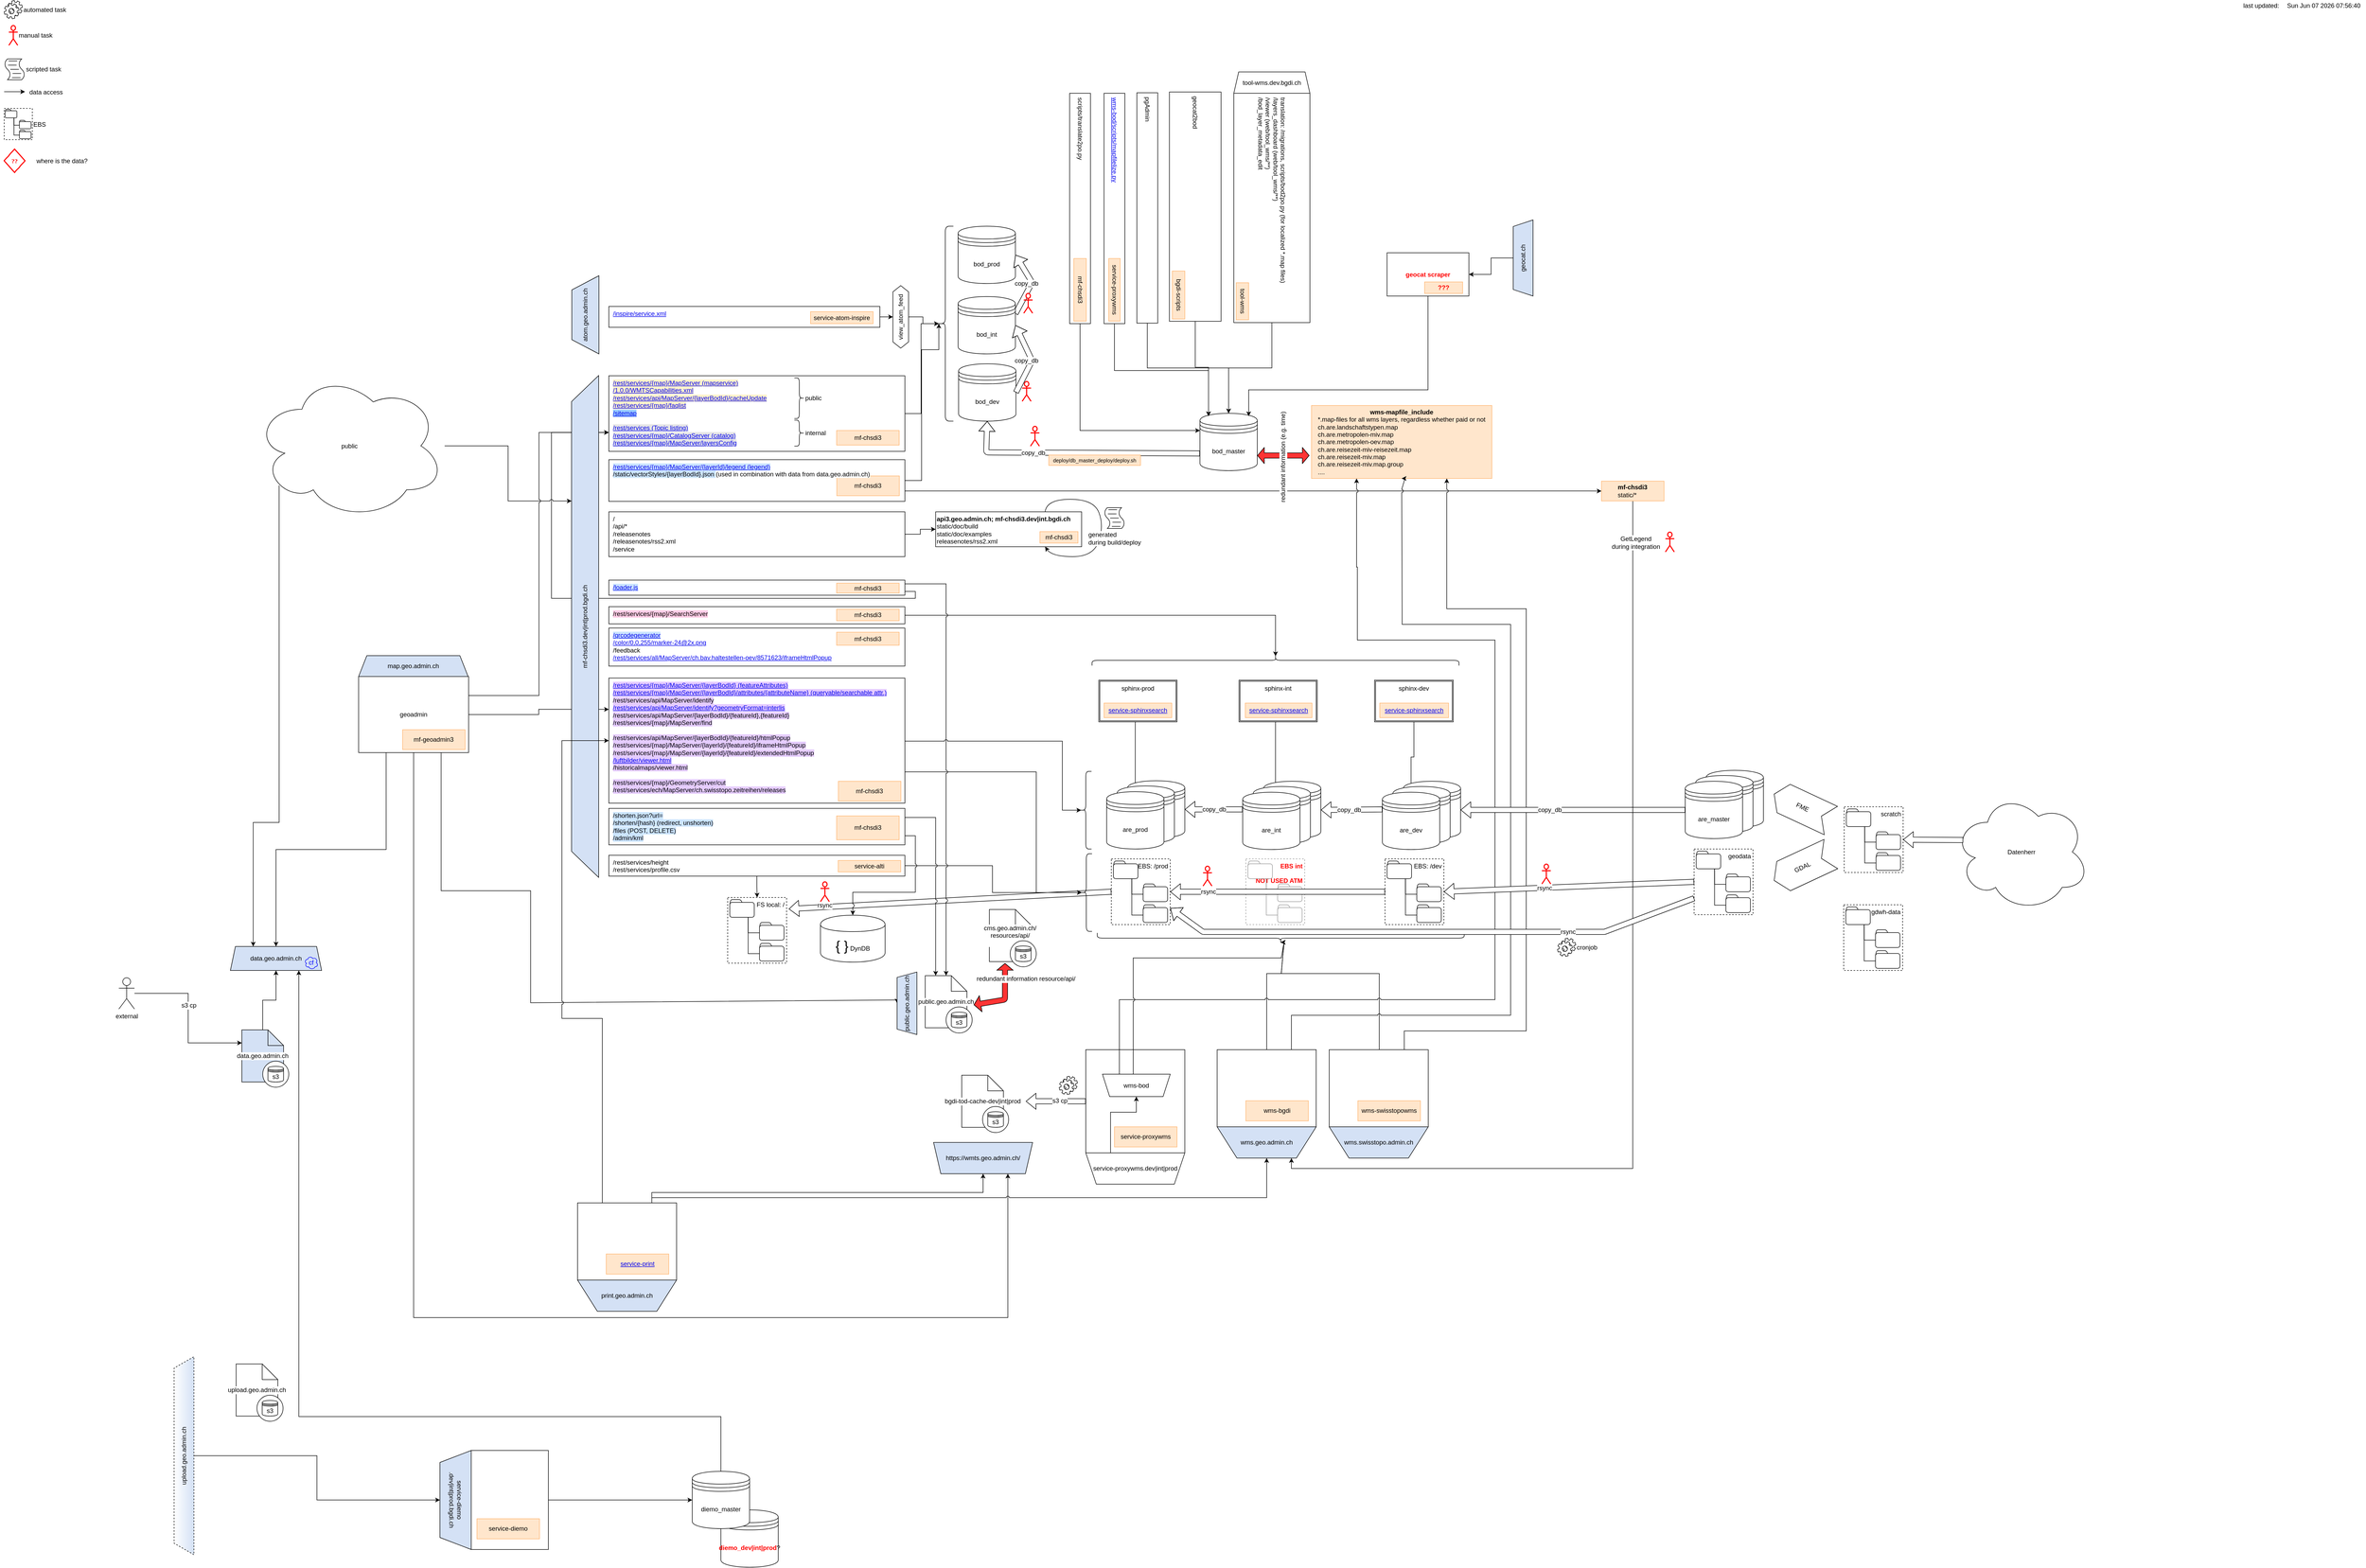 <mxGraphModel dx="910" dy="908" grid="1" gridSize="10" guides="1" tooltips="1" connect="1" arrows="1" fold="1" page="1" pageScale="1" pageWidth="4681" pageHeight="3300" background="#ffffff"><root><mxCell id="0"/><mxCell id="1" parent="0"/><mxCell id="580" value="" style="shape=flexArrow;endArrow=classic;html=1;fillColor=#ffffff;fontSize=12;fontColor=#000000;exitX=0;exitY=0.5;entryX=1;entryY=0.5;" parent="1" source="369" edge="1"><mxGeometry width="50" height="50" relative="1" as="geometry"><mxPoint x="1996.833" y="1796" as="sourcePoint"/><mxPoint x="1585.167" y="1796" as="targetPoint"/></mxGeometry></mxCell><mxCell id="581" value="rsync" style="text;html=1;resizable=0;points=[];align=center;verticalAlign=middle;labelBackgroundColor=#ffffff;fontSize=12;fontColor=#000000;" parent="580" vertex="1" connectable="0"><mxGeometry x="0.254" relative="1" as="geometry"><mxPoint x="-162" y="5" as="offset"/></mxGeometry></mxCell><mxCell id="548" value="&lt;font color=&quot;#FF0000&quot;&gt;&lt;b&gt;diemo_dev|int|prod&lt;/b&gt;&lt;/font&gt;?" style="shape=datastore;whiteSpace=wrap;html=1;" parent="1" vertex="1"><mxGeometry x="1455" y="2949" width="110" height="110" as="geometry"/></mxCell><mxCell id="509" style="edgeStyle=orthogonalEdgeStyle;rounded=0;html=1;exitX=1;exitY=0.75;jettySize=auto;orthogonalLoop=1;entryX=0;entryY=0.5;" parent="1" source="234" target="508" edge="1"><mxGeometry relative="1" as="geometry"><mxPoint x="3144" y="1074" as="targetPoint"/><Array as="points"><mxPoint x="3120" y="994"/><mxPoint x="3120" y="995"/></Array></mxGeometry></mxCell><mxCell id="477" style="edgeStyle=orthogonalEdgeStyle;rounded=0;html=1;jettySize=auto;orthogonalLoop=1;exitX=1;exitY=0.75;entryX=0;entryY=0.75;" parent="1" source="474" target="136" edge="1"><mxGeometry relative="1" as="geometry"><mxPoint x="1168" y="1254" as="targetPoint"/><Array as="points"><mxPoint x="1828" y="1187"/><mxPoint x="1828" y="1200"/><mxPoint x="1130" y="1200"/><mxPoint x="1130" y="882"/></Array></mxGeometry></mxCell><mxCell id="3" value="bod_master" style="shape=datastore;whiteSpace=wrap;html=1;" parent="1" vertex="1"><mxGeometry x="2374" y="845" width="110" height="110" as="geometry"/></mxCell><mxCell id="21" value="&lt;div&gt;&lt;b&gt;wms-mapfile_include&lt;br&gt;&lt;/b&gt;&lt;/div&gt;&lt;div align=&quot;left&quot;&gt;*.map-files for all wms layers, regardless whether paid or not&lt;br&gt;&lt;/div&gt;&lt;div align=&quot;left&quot;&gt;ch.are.landschaftstypen.map&lt;br&gt;ch.are.metropolen-miv.map&lt;br&gt;ch.are.metropolen-oev.map&lt;br&gt;ch.are.reisezeit-miv-reisezeit.map&lt;br&gt;ch.are.reisezeit-miv.map&lt;br&gt;ch.are.reisezeit-miv.map.group&lt;br&gt;....&lt;br&gt;&lt;/div&gt;" style="rounded=0;whiteSpace=wrap;html=1;align=center;fillColor=#FFE6CC;strokeColor=#FFB570;" parent="1" vertex="1"><mxGeometry x="2588" y="830" width="346" height="140" as="geometry"/></mxCell><mxCell id="42" value="" style="group" parent="1" vertex="1" connectable="0"><mxGeometry x="3305" y="1530" width="150" height="131" as="geometry"/></mxCell><mxCell id="39" value="are_master" style="shape=datastore;whiteSpace=wrap;html=1;" parent="42" vertex="1"><mxGeometry x="40" width="110" height="110" as="geometry"/></mxCell><mxCell id="38" value="are_master" style="shape=datastore;whiteSpace=wrap;html=1;" parent="42" vertex="1"><mxGeometry x="20" y="10" width="110" height="110" as="geometry"/></mxCell><mxCell id="37" value="are_master" style="shape=datastore;whiteSpace=wrap;html=1;" parent="42" vertex="1"><mxGeometry y="21" width="110" height="110" as="geometry"/></mxCell><mxCell id="50" style="edgeStyle=orthogonalEdgeStyle;rounded=0;html=1;entryX=0.5;entryY=0;jettySize=auto;orthogonalLoop=1;exitX=1;exitY=0.5;" parent="1" source="16" target="3" edge="1"><mxGeometry relative="1" as="geometry"><mxPoint x="2576" y="702" as="sourcePoint"/><Array as="points"><mxPoint x="2512" y="758"/><mxPoint x="2429" y="758"/></Array></mxGeometry></mxCell><mxCell id="76" style="edgeStyle=orthogonalEdgeStyle;rounded=0;html=1;exitX=1;exitY=0.5;entryX=0.15;entryY=0.05;jettySize=auto;orthogonalLoop=1;entryPerimeter=0;" parent="1" source="89" target="3" edge="1"><mxGeometry relative="1" as="geometry"><mxPoint x="2212" y="700.941" as="sourcePoint"/><Array as="points"><mxPoint x="2210" y="763"/><mxPoint x="2390" y="763"/></Array></mxGeometry></mxCell><mxCell id="94" value="" style="endArrow=classic;startArrow=classic;html=1;fillColor=#FF3333;strokeColor=#000000;gradientColor=none;shape=flexArrow;endSize=4;startSize=4;" parent="1" edge="1"><mxGeometry width="50" height="50" relative="1" as="geometry"><mxPoint x="2484" y="926" as="sourcePoint"/><mxPoint x="2584" y="926" as="targetPoint"/></mxGeometry></mxCell><mxCell id="95" value="redundant information (e.g. time)" style="text;html=1;resizable=0;points=[];align=center;verticalAlign=middle;labelBackgroundColor=#ffffff;rotation=-90;" parent="94" vertex="1" connectable="0"><mxGeometry x="0.075" y="1" relative="1" as="geometry"><mxPoint x="-5" y="4" as="offset"/></mxGeometry></mxCell><mxCell id="96" value="automated task" style="shape=mxgraph.bpmn.service_task;html=1;direction=south;labelPosition=right;verticalLabelPosition=middle;align=left;verticalAlign=middle;" parent="1" vertex="1"><mxGeometry x="80" y="53" width="35" height="35" as="geometry"/></mxCell><mxCell id="97" value="manual task" style="shape=umlActor;verticalLabelPosition=middle;labelBackgroundColor=#ffffff;verticalAlign=middle;html=1;strokeColor=#FF0000;strokeWidth=2;labelPosition=right;align=left;spacingLeft=0;" parent="1" vertex="1"><mxGeometry x="89" y="101" width="17" height="38" as="geometry"/></mxCell><mxCell id="552" style="edgeStyle=orthogonalEdgeStyle;rounded=0;html=1;entryX=0.75;entryY=1;jettySize=auto;orthogonalLoop=1;" parent="1" source="101" target="117" edge="1"><mxGeometry relative="1" as="geometry"><Array as="points"><mxPoint x="1455" y="2770"/><mxPoint x="645" y="2770"/></Array></mxGeometry></mxCell><mxCell id="101" value="diemo_master" style="shape=datastore;whiteSpace=wrap;html=1;" parent="1" vertex="1"><mxGeometry x="1400" y="2875" width="110" height="110" as="geometry"/></mxCell><mxCell id="163" value="" style="shape=flexArrow;endArrow=classic;html=1;fillColor=#ffffff;fontSize=12;fontColor=#000000;exitX=0;exitY=0.7;entryX=0.5;entryY=1;" parent="1" source="3" target="100" edge="1"><mxGeometry width="50" height="50" relative="1" as="geometry"><mxPoint x="1238.345" y="946.828" as="sourcePoint"/><mxPoint x="1474.207" y="946.828" as="targetPoint"/><Array as="points"><mxPoint x="1964" y="920"/></Array></mxGeometry></mxCell><mxCell id="164" value="copy_db" style="text;html=1;resizable=0;points=[];align=center;verticalAlign=middle;labelBackgroundColor=#ffffff;fontSize=12;fontColor=#000000;" parent="163" vertex="1" connectable="0"><mxGeometry x="0.254" relative="1" as="geometry"><mxPoint x="-26" as="offset"/></mxGeometry></mxCell><mxCell id="154" value="" style="shape=umlActor;verticalLabelPosition=bottom;labelBackgroundColor=#ffffff;verticalAlign=top;html=1;strokeColor=#FF0000;strokeWidth=2;shadow=0;" parent="1" vertex="1"><mxGeometry x="2049" y="870" width="17" height="38" as="geometry"/></mxCell><mxCell id="220" value="" style="group" parent="1" vertex="1" connectable="0"><mxGeometry x="2028" y="477" width="408" height="147" as="geometry"/></mxCell><mxCell id="89" value="&lt;a href=&quot;https://github.com/geoadmin/service-proxywms/blob/master/wms-bod/scripts/mapfilelize.py&quot;&gt;wms-bod/scripts/mapfilelize.py&lt;/a&gt;" style="rounded=0;whiteSpace=wrap;html=1;verticalAlign=middle;align=left;spacingLeft=6;rotation=90;" parent="220" vertex="1"><mxGeometry x="-39" y="-45" width="442" height="40" as="geometry"/></mxCell><mxCell id="90" value="service-proxywms" style="rounded=0;whiteSpace=wrap;html=1;fillColor=#FFE6CC;strokeColor=#FFB570;rotation=90;" parent="220" vertex="1"><mxGeometry x="122" y="120" width="120" height="22" as="geometry"/></mxCell><mxCell id="230" value="&lt;div align=&quot;left&quot;&gt;scripts/translate2po.py&lt;/div&gt;" style="rounded=0;whiteSpace=wrap;html=1;verticalAlign=middle;align=left;spacingLeft=6;rotation=90;" parent="220" vertex="1"><mxGeometry x="-105" y="-45" width="442" height="40" as="geometry"/></mxCell><mxCell id="231" value="mf-chsdi3" style="rounded=0;whiteSpace=wrap;html=1;fillColor=#FFE6CC;strokeColor=#FFB570;rotation=90;" parent="220" vertex="1"><mxGeometry x="56" y="119" width="120" height="24" as="geometry"/></mxCell><mxCell id="224" style="edgeStyle=orthogonalEdgeStyle;rounded=0;html=1;entryX=0.5;entryY=0;jettySize=auto;orthogonalLoop=1;fontSize=12;fontColor=#000000;exitX=1;exitY=0.5;" parent="1" source="72" target="3" edge="1"><mxGeometry relative="1" as="geometry"><Array as="points"><mxPoint x="2273" y="758"/><mxPoint x="2429" y="758"/></Array></mxGeometry></mxCell><mxCell id="72" value="pgAdmin" style="rounded=0;whiteSpace=wrap;html=1;spacingLeft=6;align=left;rotation=90;" parent="1" vertex="1"><mxGeometry x="2052" y="431" width="442" height="40" as="geometry"/></mxCell><mxCell id="222" value="" style="group" parent="1" vertex="1" connectable="0"><mxGeometry x="2292" y="190" width="440" height="452" as="geometry"/></mxCell><mxCell id="221" value="tool-wms.dev.bgdi.ch" style="shape=trapezoid;perimeter=trapezoidPerimeter;whiteSpace=wrap;html=1;shadow=0;labelBackgroundColor=none;strokeColor=#000000;strokeWidth=1;fillColor=none;fontSize=12;fontColor=#000000;align=center;size=0.064;labelBorderColor=none;rounded=0;comic=0;" parent="222" vertex="1"><mxGeometry x="147" width="146" height="41" as="geometry"/></mxCell><mxCell id="16" value="&lt;div&gt;translation: /migrations, scripts/bod2po.py (for localized *.map files)&lt;/div&gt;&lt;div&gt;/layers_dashboard (web/tool_wms/**)&lt;/div&gt;&lt;div&gt;/viewer (web/tool_wms/**)&lt;/div&gt;&lt;div&gt;/bod_layer_metadata_edit&lt;/div&gt;" style="rounded=0;whiteSpace=wrap;html=1;align=left;verticalAlign=middle;spacingLeft=6;rotation=90;" parent="222" vertex="1"><mxGeometry y="188" width="440" height="146" as="geometry"/></mxCell><mxCell id="85" value="tool-wms" style="rounded=0;whiteSpace=wrap;html=1;fillColor=#FFE6CC;strokeColor=#FFB570;rotation=90;" parent="222" vertex="1"><mxGeometry x="128" y="428" width="71" height="24" as="geometry"/></mxCell><mxCell id="223" style="edgeStyle=orthogonalEdgeStyle;rounded=0;html=1;entryX=0.15;entryY=0.05;entryPerimeter=0;jettySize=auto;orthogonalLoop=1;fontSize=12;fontColor=#000000;" parent="1" source="69" target="3" edge="1"><mxGeometry relative="1" as="geometry"/></mxCell><mxCell id="69" value="geocat2bod" style="rounded=0;whiteSpace=wrap;html=1;verticalAlign=middle;rotation=90;align=left;spacingLeft=6;" parent="1" vertex="1"><mxGeometry x="2145" y="399" width="440" height="99" as="geometry"/></mxCell><mxCell id="87" value="bgdi-scripts" style="rounded=0;whiteSpace=wrap;html=1;fillColor=#FFE6CC;strokeColor=#FFB570;rotation=90;" parent="1" vertex="1"><mxGeometry x="2287" y="606" width="92" height="24" as="geometry"/></mxCell><mxCell id="63" value="external" style="shape=umlActor;verticalLabelPosition=bottom;labelBackgroundColor=#ffffff;verticalAlign=top;html=1;" parent="1" vertex="1"><mxGeometry x="300" y="1928" width="30" height="60" as="geometry"/></mxCell><mxCell id="109" value="" style="group;labelBackgroundColor=none;labelBorderColor=none;" parent="1" vertex="1" connectable="0"><mxGeometry x="536" y="2028" width="90" height="110" as="geometry"/></mxCell><mxCell id="106" value="data.geo.admin.ch" style="shape=note;whiteSpace=wrap;html=1;labelBackgroundColor=#ffffff;labelBorderColor=none;fillColor=#D4E1F5;" parent="109" vertex="1"><mxGeometry width="80" height="100" as="geometry"/></mxCell><mxCell id="107" value="" style="ellipse;whiteSpace=wrap;html=1;aspect=fixed;" parent="109" vertex="1"><mxGeometry x="40" y="60" width="50" height="50" as="geometry"/></mxCell><mxCell id="108" value="s3" style="shape=datastore;whiteSpace=wrap;html=1;" parent="109" vertex="1"><mxGeometry x="50" y="70" width="30" height="30" as="geometry"/></mxCell><mxCell id="115" style="edgeStyle=orthogonalEdgeStyle;rounded=0;html=1;entryX=0;entryY=0.25;jettySize=auto;orthogonalLoop=1;" parent="1" source="63" target="106" edge="1"><mxGeometry relative="1" as="geometry"/></mxCell><mxCell id="116" value="s3 cp" style="text;html=1;resizable=0;points=[];align=center;verticalAlign=middle;labelBackgroundColor=#ffffff;" parent="115" vertex="1" connectable="0"><mxGeometry x="-0.316" y="-23" relative="1" as="geometry"><mxPoint x="24" y="23" as="offset"/></mxGeometry></mxCell><mxCell id="121" style="edgeStyle=orthogonalEdgeStyle;rounded=0;html=1;entryX=0.5;entryY=1;jettySize=auto;orthogonalLoop=1;" parent="1" source="106" target="117" edge="1"><mxGeometry relative="1" as="geometry"/></mxCell><mxCell id="117" value="data.geo.admin.ch" style="shape=trapezoid;perimeter=trapezoidPerimeter;whiteSpace=wrap;html=1;size=0.055;fillColor=#D4E1F5;" parent="1" vertex="1"><mxGeometry x="514" y="1868" width="175" height="46" as="geometry"/></mxCell><mxCell id="122" value="cf" style="ellipse;shape=cloud;whiteSpace=wrap;html=1;labelBackgroundColor=none;fontSize=12;strokeColor=#0000FF;fillColor=none;fontColor=#0000FF;" parent="1" vertex="1"><mxGeometry x="656" y="1886" width="26" height="26" as="geometry"/></mxCell><mxCell id="232" style="edgeStyle=orthogonalEdgeStyle;rounded=0;html=1;entryX=0;entryY=0.3;jettySize=auto;orthogonalLoop=1;fontSize=12;fontColor=#000000;exitX=1;exitY=0.5;" parent="1" source="230" target="3" edge="1"><mxGeometry relative="1" as="geometry"><Array as="points"><mxPoint x="2144" y="878"/></Array></mxGeometry></mxCell><mxCell id="83" value="mf-chsdi3" style="rounded=0;whiteSpace=wrap;html=1;fillColor=#FFE6CC;strokeColor=#FFB570;" parent="1" vertex="1"><mxGeometry x="1680.333" y="1551" width="120" height="38" as="geometry"/></mxCell><mxCell id="291" style="edgeStyle=orthogonalEdgeStyle;rounded=0;jumpStyle=arc;html=1;entryX=0.1;entryY=0.5;entryPerimeter=0;jettySize=auto;orthogonalLoop=1;exitX=1;exitY=0.5;" parent="1" source="234" target="289" edge="1"><mxGeometry relative="1" as="geometry"><Array as="points"><mxPoint x="1840" y="974"/><mxPoint x="1840" y="723"/></Array></mxGeometry></mxCell><mxCell id="240" value="" style="group" parent="1" vertex="1" connectable="0"><mxGeometry x="1240" y="773" width="568" height="145" as="geometry"/></mxCell><mxCell id="136" value="&lt;span style=&quot;background-color: rgb(255 , 242 , 204)&quot;&gt;&lt;a href=&quot;https://api3.geo.admin.ch/rest/services/all/MapServer&quot;&gt;/rest/services/{map}/MapServer (mapservice)&lt;/a&gt;&lt;br&gt;&lt;/span&gt;&lt;div&gt;&lt;a href=&quot;https://wmts.geo.admin.ch/1.0.0/WMTSCapabilities.xml&quot;&gt;&lt;span style=&quot;background-color: rgb(255 , 242 , 204)&quot;&gt;/1.0.0/WMTSCapabilities.xml&lt;/span&gt;&lt;/a&gt;&lt;/div&gt;&lt;div&gt;&lt;a href=&quot;https://api3.geo.admin.ch/rest/services/api/MapServer/ch.swisstopo.swisstlm3d-wanderwege/cacheUpdate&quot;&gt;&lt;span style=&quot;background-color: rgb(255 , 242 , 204)&quot;&gt;&lt;span id=&quot;docs-internal-guid-e8a094a2-7fff-84b5-9b4a-e3629a37a449&quot;&gt;/rest/services/api/MapServer/{layerBodId}/cacheUpdate&lt;/span&gt;&lt;/span&gt;&lt;/a&gt;&lt;/div&gt;&lt;div&gt;&lt;a href=&quot;https://api3.geo.admin.ch/rest/services/ech/faqlist&quot;&gt;&lt;span style=&quot;background-color: rgb(255 , 242 , 204)&quot;&gt;&lt;span id=&quot;docs-internal-guid-fb54483c-7fff-f1c6-9b50-40b3748192b0&quot;&gt;/rest/services/{map}/faqlist&lt;/span&gt;&lt;/span&gt;&lt;/a&gt;&lt;/div&gt;&lt;div&gt;&lt;span style=&quot;background-color: rgb(153 , 204 , 255)&quot;&gt;&lt;a href=&quot;https://api3.geo.admin.ch/sitemap?content=layers&quot;&gt;/sitemap&lt;/a&gt;&lt;/span&gt;&lt;br&gt;&lt;/div&gt;&lt;div&gt;&lt;br&gt;&lt;span style=&quot;background-color: rgb(255 , 242 , 204)&quot;&gt;&lt;span id=&quot;docs-internal-guid-fb54483c-7fff-f1c6-9b50-40b3748192b0&quot;&gt;&lt;/span&gt;&lt;/span&gt;&lt;/div&gt;&lt;div&gt;&lt;a href=&quot;https://api3.geo.admin.ch/rest/services&quot;&gt;&lt;span style=&quot;background-color: rgb(230 , 230 , 230)&quot;&gt;&lt;span id=&quot;docs-internal-guid-ffcf052f-7fff-fcf8-94c6-188cc925abda&quot;&gt;/rest/services (Topic listing)&lt;/span&gt;&lt;/span&gt;&lt;/a&gt;&lt;/div&gt;&lt;div&gt;&lt;span style=&quot;background-color: rgb(230 , 230 , 230)&quot;&gt;&lt;a href=&quot;https://api3.geo.admin.ch/rest/services/ech/CatalogServer&quot;&gt;/rest/services/&lt;span&gt;{map}&lt;/span&gt;/CatalogServer&lt;span&gt; (&lt;/span&gt;&lt;span&gt;&lt;span&gt;&lt;span&gt;catalog&lt;span&gt;)&lt;/span&gt;&lt;/span&gt;&lt;/span&gt;&lt;/span&gt;&lt;/a&gt;&lt;br&gt;&lt;a href=&quot;https://api3.geo.admin.ch/rest/services/ech/MapServer/layersConfig&quot;&gt;&lt;span&gt;&lt;span&gt;&lt;span&gt;&lt;span&gt;&lt;span id=&quot;docs-internal-guid-c25aa26a-7fff-fa85-1d20-a74f10579927&quot;&gt;/rest/services/{map}/MapServer/layersConfig&lt;/span&gt;&lt;/span&gt;&lt;/span&gt;&lt;/span&gt;&lt;/span&gt;&lt;/a&gt;&lt;/span&gt;&lt;/div&gt;" style="rounded=0;whiteSpace=wrap;html=1;labelBackgroundColor=none;strokeColor=#000000;fillColor=none;fontSize=12;fontColor=#000000;align=left;spacingLeft=6;verticalAlign=top;" parent="240" vertex="1"><mxGeometry width="568" height="145" as="geometry"/></mxCell><mxCell id="235" value="mf-chsdi3" style="rounded=0;whiteSpace=wrap;html=1;fillColor=#FFE6CC;strokeColor=#FFB570;" parent="240" vertex="1"><mxGeometry x="437" y="105" width="120" height="28" as="geometry"/></mxCell><mxCell id="238" value="public" style="shape=curlyBracket;whiteSpace=wrap;html=1;rounded=1;align=left;flipH=1;labelPosition=right;verticalLabelPosition=middle;verticalAlign=middle;" parent="240" vertex="1"><mxGeometry x="356" y="4" width="19" height="78" as="geometry"/></mxCell><mxCell id="239" value="internal" style="shape=curlyBracket;whiteSpace=wrap;html=1;rounded=1;align=left;flipH=1;labelPosition=right;verticalLabelPosition=middle;verticalAlign=middle;" parent="240" vertex="1"><mxGeometry x="356" y="85" width="19" height="50" as="geometry"/></mxCell><mxCell id="478" style="edgeStyle=orthogonalEdgeStyle;rounded=0;html=1;entryX=0.1;entryY=0.5;entryPerimeter=0;jettySize=auto;orthogonalLoop=1;exitX=1;exitY=0.75;" parent="1" source="242" target="415" edge="1"><mxGeometry relative="1" as="geometry"><Array as="points"><mxPoint x="2060" y="1533"/><mxPoint x="2060" y="1764"/></Array></mxGeometry></mxCell><mxCell id="242" value="&lt;span style=&quot;background-color: rgb(229 , 204 , 255)&quot;&gt;&lt;a href=&quot;https://api3.geo.admin.ch/rest/services/all/MapServer/ch.swisstopo.swisstlm3d-wanderwege&quot;&gt;/rest/services/{map}/MapServer/{layerBodId} (featureAttributes)&lt;/a&gt;&lt;/span&gt;&lt;br&gt;&lt;div&gt;&lt;span style=&quot;background-color: rgb(229 , 204 , 255)&quot;&gt;&lt;a href=&quot;https://api3.geo.admin.ch/rest/services/all/MapServer/ch.swisstopo.swisstlm3d-wanderwege/attributes/tunneltype&quot;&gt;/rest/services/{map}/MapServer/{layerBodId}/attributes/{attributeName} (queryable/searchable attr.)&lt;/a&gt;&lt;/span&gt;&lt;span&gt;&lt;br&gt;&lt;/span&gt;&lt;/div&gt;&lt;div&gt;&lt;span style=&quot;background-color: rgb(229 , 204 , 255)&quot;&gt;/rest/services/api/MapServer/identify&lt;span&gt;&lt;/span&gt;&lt;br&gt;&lt;a href=&quot;https://api3.geo.admin.ch/rest/services/api/MapServer/identify?geometry=2682414.312,1257059.381&amp;amp;geometryType=esriGeometryPoint&amp;amp;layers=all:ch.bazl.projektierungszonen-flughafenanlagen.oereb&amp;amp;mapExtent=2480000,170000,2840000,1310000&amp;amp;imageDisplay=3600,2400,96&amp;amp;tolerance=0&amp;amp;geometryFormat=interlis&amp;amp;sr=2056&quot;&gt;&lt;span&gt;&lt;span id=&quot;docs-internal-guid-39d05cca-7fff-4f6a-098e-4504a6092055&quot;&gt;/rest/services/api/MapServer/identify?geometryFormat=interlis&lt;/span&gt;&lt;/span&gt;&lt;/a&gt;&lt;/span&gt;&lt;/div&gt;&lt;div&gt;&lt;span style=&quot;background-color: rgb(229 , 204 , 255)&quot;&gt;/rest/services/api/MapServer/{layerBodId}/{featureId},{featureId}&lt;/span&gt;&lt;/div&gt;&lt;div&gt;&lt;span style=&quot;background-color: rgb(229 , 204 , 255)&quot;&gt;&lt;span id=&quot;docs-internal-guid-bea46611-7fff-d711-6b98-a5b0b0bd5f4b&quot;&gt;/rest/services/{map}/MapServer/find&lt;/span&gt;&lt;/span&gt;&lt;span&gt;&lt;br&gt;&lt;/span&gt;&lt;/div&gt;&lt;div&gt;&lt;span&gt;&lt;br&gt;&lt;/span&gt;&lt;/div&gt;&lt;div&gt;&lt;span style=&quot;background-color: rgb(229 , 204 , 255)&quot;&gt;/rest/services/api/MapServer/{layerBodId}/{featureId}/htmlPopup&lt;span id=&quot;docs-internal-guid-bea46611-7fff-d711-6b98-a5b0b0bd5f4b&quot;&gt;&lt;/span&gt;&lt;/span&gt;&lt;/div&gt;&lt;div&gt;&lt;span style=&quot;background-color: rgb(229 , 204 , 255)&quot;&gt;/rest/services/{map}/MapServer/{layerId}/{featureId}/iframeHtmlPopup&lt;/span&gt;&lt;/div&gt;&lt;div&gt;&lt;span style=&quot;background-color: rgb(229 , 204 , 255)&quot;&gt;/rest/services/{map}/MapServer/{layerId}/{featureId}/extendedHtmlPopup&lt;/span&gt;&lt;/div&gt;&lt;div&gt;&lt;span style=&quot;background-color: rgb(229 , 204 , 255)&quot;&gt;&lt;a href=&quot;https://api3.geo.admin.ch/luftbilder/viewer.html&quot;&gt;/luftbilder/viewer.html&lt;/a&gt;&lt;/span&gt;&lt;/div&gt;&lt;div&gt;&lt;span style=&quot;background-color: rgb(229 , 204 , 255)&quot;&gt;/historicalmaps/viewer.html&lt;/span&gt;&lt;/div&gt;&lt;div&gt;&lt;span style=&quot;background-color: rgb(229 , 204 , 255)&quot;&gt;&lt;br&gt;&lt;/span&gt;&lt;/div&gt;&lt;div&gt;&lt;span style=&quot;background-color: rgb(229 , 204 , 255)&quot;&gt;&lt;span id=&quot;docs-internal-guid-5e174c80-7fff-3608-5ca6-bffabbc00c68&quot;&gt;/rest/services/&lt;/span&gt;&lt;span&gt;{map}&lt;/span&gt;&lt;span&gt;/GeometryServer/cut&lt;/span&gt;&lt;/span&gt;&lt;/div&gt;&lt;div&gt;&lt;span style=&quot;background-color: rgb(229 , 204 , 255)&quot;&gt;&lt;span id=&quot;docs-internal-guid-855798c8-7fff-811d-02ec-17b0d6789b0f&quot;&gt;/rest/services/ech/MapServer/ch.swisstopo.zeitreihen/releases&lt;/span&gt;&lt;/span&gt;&lt;/div&gt;" style="rounded=0;whiteSpace=wrap;html=1;labelBackgroundColor=none;strokeColor=#000000;fillColor=none;fontSize=12;fontColor=#000000;align=left;spacingLeft=6;verticalAlign=top;glass=0;" parent="1" vertex="1"><mxGeometry x="1240" y="1353" width="568" height="240" as="geometry"/></mxCell><mxCell id="150" value="deploy/db_master_deploy/deploy.sh" style="text;html=1;strokeColor=#FFB570;fillColor=#FFE6CC;align=center;verticalAlign=middle;whiteSpace=wrap;rounded=0;labelBackgroundColor=none;fontSize=10;fontColor=#000000;" parent="1" vertex="1"><mxGeometry x="2084" y="925" width="176" height="20" as="geometry"/></mxCell><mxCell id="249" value="" style="group" parent="1" vertex="1" connectable="0"><mxGeometry x="1910" y="486" width="143" height="374" as="geometry"/></mxCell><mxCell id="125" value="bod_prod" style="shape=datastore;whiteSpace=wrap;html=1;" parent="249" vertex="1"><mxGeometry width="110" height="110" as="geometry"/></mxCell><mxCell id="161" value="" style="shape=flexArrow;endArrow=classic;html=1;fillColor=#ffffff;fontSize=12;fontColor=#000000;exitX=1;exitY=0.3;entryX=1;entryY=0.5;" parent="249" source="124" target="125" edge="1"><mxGeometry width="50" height="50" relative="1" as="geometry"><mxPoint x="-343.655" y="694.828" as="sourcePoint"/><mxPoint x="-148" y="695" as="targetPoint"/><Array as="points"><mxPoint x="142" y="108"/></Array></mxGeometry></mxCell><mxCell id="162" value="copy_db" style="text;html=1;resizable=0;points=[];align=center;verticalAlign=middle;labelBackgroundColor=#ffffff;fontSize=12;fontColor=#000000;" parent="161" vertex="1" connectable="0"><mxGeometry x="0.254" relative="1" as="geometry"><mxPoint x="-4" y="13" as="offset"/></mxGeometry></mxCell><mxCell id="124" value="bod_int" style="shape=datastore;whiteSpace=wrap;html=1;" parent="249" vertex="1"><mxGeometry y="135" width="110" height="110" as="geometry"/></mxCell><mxCell id="100" value="bod_dev" style="shape=datastore;whiteSpace=wrap;html=1;" parent="249" vertex="1"><mxGeometry x="1" y="264" width="110" height="110" as="geometry"/></mxCell><mxCell id="159" value="" style="shape=flexArrow;endArrow=classic;html=1;fillColor=#ffffff;fontSize=12;fontColor=#000000;exitX=1;exitY=0.5;entryX=1;entryY=0.5;" parent="249" source="100" target="124" edge="1"><mxGeometry width="50" height="50" relative="1" as="geometry"><mxPoint x="-1678" y="1648" as="sourcePoint"/><mxPoint x="-1628" y="1598" as="targetPoint"/><Array as="points"><mxPoint x="142" y="258"/></Array></mxGeometry></mxCell><mxCell id="160" value="copy_db" style="text;html=1;resizable=0;points=[];align=center;verticalAlign=middle;labelBackgroundColor=#ffffff;fontSize=12;fontColor=#000000;" parent="159" vertex="1" connectable="0"><mxGeometry x="0.254" relative="1" as="geometry"><mxPoint x="-2" y="19" as="offset"/></mxGeometry></mxCell><mxCell id="153" value="" style="shape=umlActor;verticalLabelPosition=bottom;labelBackgroundColor=#ffffff;verticalAlign=top;html=1;strokeColor=#FF0000;strokeWidth=2;" parent="249" vertex="1"><mxGeometry x="126" y="129" width="17" height="38" as="geometry"/></mxCell><mxCell id="151" value="" style="shape=umlActor;verticalLabelPosition=bottom;labelBackgroundColor=#ffffff;verticalAlign=top;html=1;strokeColor=#FF0000;strokeWidth=2;" parent="249" vertex="1"><mxGeometry x="123" y="298" width="17" height="38" as="geometry"/></mxCell><mxCell id="255" style="edgeStyle=orthogonalEdgeStyle;rounded=0;html=1;entryX=0.75;entryY=0;jettySize=auto;orthogonalLoop=1;jumpStyle=arc;" parent="1" source="254" target="138" edge="1"><mxGeometry relative="1" as="geometry"/></mxCell><mxCell id="260" style="edgeStyle=orthogonalEdgeStyle;rounded=0;html=1;entryX=0.25;entryY=0;jettySize=auto;orthogonalLoop=1;exitX=0.13;exitY=0.77;exitPerimeter=0;" parent="1" source="254" target="117" edge="1"><mxGeometry relative="1" as="geometry"><Array as="points"><mxPoint x="607" y="1630"/><mxPoint x="558" y="1630"/></Array></mxGeometry></mxCell><mxCell id="254" value="public" style="ellipse;shape=cloud;whiteSpace=wrap;html=1;glass=0;fillColor=none;" parent="1" vertex="1"><mxGeometry x="560" y="767" width="365" height="281" as="geometry"/></mxCell><mxCell id="257" style="edgeStyle=orthogonalEdgeStyle;rounded=0;html=1;entryX=0;entryY=0.75;jettySize=auto;orthogonalLoop=1;jumpStyle=arc;exitX=1;exitY=0.25;" parent="1" source="256" target="136" edge="1"><mxGeometry relative="1" as="geometry"><Array as="points"><mxPoint x="1106" y="1386"/><mxPoint x="1106" y="882"/></Array></mxGeometry></mxCell><mxCell id="258" style="edgeStyle=orthogonalEdgeStyle;rounded=0;html=1;entryX=0;entryY=0.25;jettySize=auto;orthogonalLoop=1;" parent="1" source="256" target="242" edge="1"><mxGeometry relative="1" as="geometry"/></mxCell><mxCell id="259" style="edgeStyle=orthogonalEdgeStyle;rounded=0;html=1;entryX=0.5;entryY=0;jettySize=auto;orthogonalLoop=1;exitX=0.25;exitY=1;" parent="1" source="256" target="117" edge="1"><mxGeometry relative="1" as="geometry"><Array as="points"><mxPoint x="813" y="1682"/><mxPoint x="601" y="1682"/></Array></mxGeometry></mxCell><mxCell id="261" style="edgeStyle=orthogonalEdgeStyle;rounded=0;jumpStyle=arc;html=1;entryX=0.5;entryY=0;jettySize=auto;orthogonalLoop=1;exitX=0.75;exitY=1;" parent="1" source="256" target="480" edge="1"><mxGeometry relative="1" as="geometry"><Array as="points"><mxPoint x="918" y="1761"/><mxPoint x="1090" y="1761"/><mxPoint x="1090" y="1976"/></Array></mxGeometry></mxCell><mxCell id="479" style="edgeStyle=orthogonalEdgeStyle;rounded=0;html=1;entryX=0.25;entryY=0;jettySize=auto;orthogonalLoop=1;" parent="1" source="256" target="270" edge="1"><mxGeometry relative="1" as="geometry"><Array as="points"><mxPoint x="866" y="2580"/><mxPoint x="2006" y="2580"/></Array></mxGeometry></mxCell><mxCell id="256" value="geoadmin" style="rounded=0;whiteSpace=wrap;html=1;glass=0;fillColor=none;" parent="1" vertex="1"><mxGeometry x="760" y="1350" width="211" height="146" as="geometry"/></mxCell><mxCell id="138" value="mf-chsdi3.dev|int|prod.bgdi.ch" style="shape=trapezoid;perimeter=trapezoidPerimeter;whiteSpace=wrap;html=1;labelBackgroundColor=none;fontSize=12;size=0.052;rotation=-90;fillColor=#D4E1F5;" parent="1" vertex="1"><mxGeometry x="713" y="1228" width="963" height="52" as="geometry"/></mxCell><mxCell id="280" style="edgeStyle=orthogonalEdgeStyle;rounded=0;jumpStyle=arc;html=1;entryX=0.1;entryY=0.5;entryPerimeter=0;jettySize=auto;orthogonalLoop=1;" parent="1" source="200" target="277" edge="1"><mxGeometry relative="1" as="geometry"><Array as="points"><mxPoint x="2502" y="1920"/><mxPoint x="2530" y="1920"/></Array></mxGeometry></mxCell><mxCell id="281" style="edgeStyle=orthogonalEdgeStyle;rounded=0;jumpStyle=arc;html=1;entryX=0.1;entryY=0.5;entryPerimeter=0;jettySize=auto;orthogonalLoop=1;" parent="1" source="205" target="277" edge="1"><mxGeometry relative="1" as="geometry"><Array as="points"><mxPoint x="2718" y="1920"/><mxPoint x="2530" y="1920"/></Array></mxGeometry></mxCell><mxCell id="285" style="edgeStyle=orthogonalEdgeStyle;rounded=0;jumpStyle=arc;html=1;exitX=0.75;exitY=0;entryX=0.5;entryY=1;jettySize=auto;orthogonalLoop=1;" parent="1" source="200" target="21" edge="1"><mxGeometry relative="1" as="geometry"><Array as="points"><mxPoint x="2550" y="2000"/><mxPoint x="2970" y="2000"/><mxPoint x="2970" y="1250"/><mxPoint x="2762" y="1250"/></Array></mxGeometry></mxCell><mxCell id="286" style="edgeStyle=orthogonalEdgeStyle;rounded=0;jumpStyle=arc;html=1;exitX=0.75;exitY=0;entryX=0.75;entryY=1;jettySize=auto;orthogonalLoop=1;" parent="1" source="205" target="21" edge="1"><mxGeometry relative="1" as="geometry"><Array as="points"><mxPoint x="2766" y="2066"/><mxPoint x="2766" y="2030"/><mxPoint x="3000" y="2030"/><mxPoint x="3000" y="1220"/><mxPoint x="2848" y="1220"/></Array></mxGeometry></mxCell><mxCell id="289" value="" style="shape=curlyBracket;whiteSpace=wrap;html=1;rounded=1;align=center;flipH=0;flipV=0;" parent="1" vertex="1"><mxGeometry x="1870" y="486" width="31" height="374" as="geometry"/></mxCell><mxCell id="290" style="edgeStyle=orthogonalEdgeStyle;rounded=0;jumpStyle=arc;html=1;entryX=0.1;entryY=0.5;entryPerimeter=0;jettySize=auto;orthogonalLoop=1;" parent="1" source="136" target="289" edge="1"><mxGeometry relative="1" as="geometry"/></mxCell><mxCell id="294" value="" style="group" parent="1" vertex="1" connectable="0"><mxGeometry x="1863" y="2066" width="949" height="258" as="geometry"/></mxCell><mxCell id="267" value="" style="group" parent="294" vertex="1" connectable="0"><mxGeometry x="544" width="190" height="208" as="geometry"/></mxCell><mxCell id="202" value="wms.geo.admin.ch" style="shape=trapezoid;perimeter=trapezoidPerimeter;whiteSpace=wrap;html=1;shadow=0;labelBackgroundColor=none;strokeColor=#000000;strokeWidth=1;fillColor=#D4E1F5;fontSize=12;fontColor=#000000;align=center;rotation=0;direction=west;" parent="267" vertex="1"><mxGeometry y="148" width="190" height="60" as="geometry"/></mxCell><mxCell id="200" value="" style="rounded=0;whiteSpace=wrap;html=1;verticalAlign=top;rotation=0;" parent="267" vertex="1"><mxGeometry width="190" height="148" as="geometry"/></mxCell><mxCell id="201" value="wms-bgdi" style="rounded=0;whiteSpace=wrap;html=1;fillColor=#FFE6CC;strokeColor=#FFB570;rotation=0;" parent="267" vertex="1"><mxGeometry x="55" y="98" width="120" height="38.691" as="geometry"/></mxCell><mxCell id="268" value="" style="group" parent="294" vertex="1" connectable="0"><mxGeometry x="759" width="190" height="208" as="geometry"/></mxCell><mxCell id="207" value="wms.swisstopo.admin.ch" style="shape=trapezoid;perimeter=trapezoidPerimeter;whiteSpace=wrap;html=1;shadow=0;labelBackgroundColor=none;strokeColor=#000000;strokeWidth=1;fillColor=#D4E1F5;fontSize=12;fontColor=#000000;align=center;rotation=0;direction=west;" parent="268" vertex="1"><mxGeometry y="148" width="190" height="60" as="geometry"/></mxCell><mxCell id="205" value="" style="rounded=0;whiteSpace=wrap;html=1;verticalAlign=top;rotation=0;" parent="268" vertex="1"><mxGeometry width="190" height="148" as="geometry"/></mxCell><mxCell id="206" value="wms-swisstopowms" style="rounded=0;whiteSpace=wrap;html=1;fillColor=#FFE6CC;strokeColor=#FFB570;rotation=0;" parent="268" vertex="1"><mxGeometry x="55" y="98" width="120" height="38.691" as="geometry"/></mxCell><mxCell id="292" value="" style="group" parent="294" vertex="1" connectable="0"><mxGeometry width="482" height="258" as="geometry"/></mxCell><mxCell id="272" value="" style="shape=flexArrow;endArrow=classic;html=1;fillColor=#ffffff;fontSize=12;fontColor=#000000;exitX=0;exitY=0.5;" parent="292" source="177" edge="1"><mxGeometry width="50" height="50" relative="1" as="geometry"><mxPoint x="209.571" y="347" as="sourcePoint"/><mxPoint x="177" y="99" as="targetPoint"/></mxGeometry></mxCell><mxCell id="273" value="s3 cp" style="text;html=1;resizable=0;points=[];align=center;verticalAlign=middle;labelBackgroundColor=#ffffff;fontSize=12;fontColor=#000000;" parent="272" vertex="1" connectable="0"><mxGeometry x="0.254" relative="1" as="geometry"><mxPoint x="22" y="-1" as="offset"/></mxGeometry></mxCell><mxCell id="282" value="" style="group" parent="292" vertex="1" connectable="0"><mxGeometry x="292" width="190" height="258" as="geometry"/></mxCell><mxCell id="177" value="" style="rounded=0;whiteSpace=wrap;html=1;verticalAlign=top;rotation=0;" parent="282" vertex="1"><mxGeometry width="190" height="198" as="geometry"/></mxCell><mxCell id="180" value="service-proxywms.dev|int|prod" style="shape=trapezoid;perimeter=trapezoidPerimeter;whiteSpace=wrap;html=1;shadow=0;labelBackgroundColor=none;strokeColor=#000000;strokeWidth=1;fillColor=none;fontSize=12;fontColor=#000000;align=center;rotation=0;direction=west;size=0.106;" parent="282" vertex="1"><mxGeometry y="198" width="190" height="60" as="geometry"/></mxCell><mxCell id="275" style="edgeStyle=orthogonalEdgeStyle;rounded=0;jumpStyle=arc;html=1;exitX=0.25;exitY=1;entryX=0.5;entryY=0;jettySize=auto;orthogonalLoop=1;" parent="282" source="177" target="274" edge="1"><mxGeometry relative="1" as="geometry"><Array as="points"><mxPoint x="48" y="120"/><mxPoint x="97" y="120"/></Array></mxGeometry></mxCell><mxCell id="178" value="service-proxywms" style="rounded=0;whiteSpace=wrap;html=1;fillColor=#FFE6CC;strokeColor=#FFB570;rotation=0;" parent="282" vertex="1"><mxGeometry x="55" y="148" width="120" height="38.691" as="geometry"/></mxCell><mxCell id="274" value="wms-bod" style="shape=trapezoid;perimeter=trapezoidPerimeter;whiteSpace=wrap;html=1;shadow=0;labelBackgroundColor=none;strokeColor=#000000;strokeWidth=1;fillColor=none;fontSize=12;fontColor=#000000;align=center;rotation=0;direction=west;size=0.106;" parent="282" vertex="1"><mxGeometry x="32" y="47" width="130" height="43" as="geometry"/></mxCell><mxCell id="283" value="" style="group" parent="292" vertex="1" connectable="0"><mxGeometry y="49" width="190" height="189" as="geometry"/></mxCell><mxCell id="262" value="" style="group;labelBackgroundColor=none;labelBorderColor=none;" parent="283" vertex="1" connectable="0"><mxGeometry x="54" width="90" height="110" as="geometry"/></mxCell><mxCell id="263" value="bgdi-tod-cache-dev|int|prod" style="shape=note;html=1;labelBackgroundColor=#ffffff;labelBorderColor=none;" parent="262" vertex="1"><mxGeometry width="80" height="100" as="geometry"/></mxCell><mxCell id="264" value="" style="ellipse;whiteSpace=wrap;html=1;aspect=fixed;" parent="262" vertex="1"><mxGeometry x="40" y="60" width="50" height="50" as="geometry"/></mxCell><mxCell id="265" value="s3" style="shape=datastore;whiteSpace=wrap;html=1;" parent="262" vertex="1"><mxGeometry x="50" y="70" width="30" height="30" as="geometry"/></mxCell><mxCell id="270" value="https://wmts.geo.admin.ch/" style="shape=trapezoid;perimeter=trapezoidPerimeter;whiteSpace=wrap;html=1;shadow=0;labelBackgroundColor=none;strokeColor=#000000;strokeWidth=1;fillColor=#D4E1F5;fontSize=12;fontColor=#000000;align=center;rotation=0;direction=west;size=0.073;" parent="283" vertex="1"><mxGeometry y="129" width="190" height="60" as="geometry"/></mxCell><mxCell id="319" value="" style="shape=mxgraph.bpmn.service_task;html=1;direction=south;" parent="292" vertex="1"><mxGeometry x="241" y="51" width="35" height="35" as="geometry"/></mxCell><mxCell id="303" style="edgeStyle=orthogonalEdgeStyle;rounded=0;jumpStyle=arc;html=1;entryX=0.5;entryY=0;jettySize=auto;orthogonalLoop=1;exitX=0.5;exitY=1;" parent="1" source="311" target="184" edge="1"><mxGeometry relative="1" as="geometry"><mxPoint x="2250" y="1540" as="sourcePoint"/><Array as="points"><mxPoint x="2250" y="1550"/><mxPoint x="2250" y="1550"/></Array></mxGeometry></mxCell><mxCell id="304" style="edgeStyle=orthogonalEdgeStyle;rounded=0;jumpStyle=arc;html=1;entryX=0.5;entryY=0;jettySize=auto;orthogonalLoop=1;exitX=0.5;exitY=1;" parent="1" source="314" target="188" edge="1"><mxGeometry relative="1" as="geometry"><mxPoint x="2519.81" y="1534.0" as="sourcePoint"/><Array as="points"><mxPoint x="2519" y="1631"/><mxPoint x="2511" y="1631"/></Array></mxGeometry></mxCell><mxCell id="305" style="edgeStyle=orthogonalEdgeStyle;rounded=0;jumpStyle=arc;html=1;entryX=0.5;entryY=0;jettySize=auto;orthogonalLoop=1;exitX=0.5;exitY=1;" parent="1" source="317" target="192" edge="1"><mxGeometry relative="1" as="geometry"><mxPoint x="2779.81" y="1534.0" as="sourcePoint"/><Array as="points"/></mxGeometry></mxCell><mxCell id="307" style="edgeStyle=orthogonalEdgeStyle;rounded=0;jumpStyle=arc;html=1;entryX=0.1;entryY=0.5;entryPerimeter=0;jettySize=auto;orthogonalLoop=1;" parent="1" source="233" target="306" edge="1"><mxGeometry relative="1" as="geometry"/></mxCell><mxCell id="284" style="edgeStyle=orthogonalEdgeStyle;rounded=0;jumpStyle=arc;html=1;exitX=0.75;exitY=1;entryX=0.25;entryY=1;jettySize=auto;orthogonalLoop=1;" parent="1" source="274" target="21" edge="1"><mxGeometry relative="1" as="geometry"><Array as="points"><mxPoint x="2220" y="1970"/><mxPoint x="2940" y="1970"/><mxPoint x="2940" y="1280"/><mxPoint x="2676" y="1280"/><mxPoint x="2676" y="1140"/></Array></mxGeometry></mxCell><mxCell id="279" style="edgeStyle=orthogonalEdgeStyle;rounded=0;jumpStyle=arc;html=1;entryX=0.1;entryY=0.5;entryPerimeter=0;jettySize=auto;orthogonalLoop=1;" parent="1" source="274" target="277" edge="1"><mxGeometry relative="1" as="geometry"><Array as="points"><mxPoint x="2246" y="1890"/><mxPoint x="2530" y="1890"/></Array></mxGeometry></mxCell><mxCell id="320" value="" style="group" parent="1" vertex="1" connectable="0"><mxGeometry x="1240" y="1693" width="568" height="40" as="geometry"/></mxCell><mxCell id="321" value="&lt;div&gt;/&lt;span&gt;rest/services/height&lt;/span&gt;&lt;span&gt;&lt;br&gt;&lt;/span&gt;&lt;/div&gt;&lt;div&gt;&lt;span&gt;/rest/services/profile.csv&lt;/span&gt;&lt;/div&gt;" style="rounded=0;whiteSpace=wrap;html=1;labelBackgroundColor=none;strokeColor=#000000;fillColor=none;fontSize=12;fontColor=#000000;align=left;spacingLeft=6;verticalAlign=top;" parent="320" vertex="1"><mxGeometry width="568" height="40" as="geometry"/></mxCell><mxCell id="322" value="service-alti" style="rounded=0;whiteSpace=wrap;html=1;fillColor=#FFE6CC;strokeColor=#FFB570;" parent="320" vertex="1"><mxGeometry x="440" y="10" width="120" height="22" as="geometry"/></mxCell><mxCell id="324" value="scripted task" style="shape=mxgraph.bpmn.script_task;html=1;glass=0;labelBackgroundColor=none;strokeColor=#000000;fillColor=none;labelPosition=right;verticalLabelPosition=middle;align=left;verticalAlign=middle;" parent="1" vertex="1"><mxGeometry x="80" y="165" width="40" height="40" as="geometry"/></mxCell><mxCell id="332" value="" style="shape=flexArrow;endArrow=classic;html=1;fillColor=#ffffff;fontSize=12;fontColor=#000000;exitX=0;exitY=0.5;entryX=1;entryY=0.5;" parent="1" source="37" target="190" edge="1"><mxGeometry width="50" height="50" relative="1" as="geometry"><mxPoint x="3223" y="1627" as="sourcePoint"/><mxPoint x="3105" y="1628" as="targetPoint"/></mxGeometry></mxCell><mxCell id="333" value="copy_db" style="text;html=1;resizable=0;points=[];align=center;verticalAlign=middle;labelBackgroundColor=#ffffff;fontSize=12;fontColor=#000000;" parent="332" vertex="1" connectable="0"><mxGeometry x="0.254" relative="1" as="geometry"><mxPoint x="10" as="offset"/></mxGeometry></mxCell><mxCell id="336" value="FME" style="shape=step;perimeter=stepPerimeter;whiteSpace=wrap;html=1;fixedSize=1;glass=0;labelBackgroundColor=none;strokeColor=#000000;fillColor=none;direction=west;rotation=25;" parent="1" vertex="1"><mxGeometry x="3470" y="1571" width="120" height="60" as="geometry"/></mxCell><mxCell id="337" value="GDAL" style="shape=step;perimeter=stepPerimeter;whiteSpace=wrap;html=1;fixedSize=1;glass=0;labelBackgroundColor=none;strokeColor=#000000;fillColor=none;direction=west;rotation=-25;" parent="1" vertex="1"><mxGeometry x="3470" y="1685" width="120" height="62" as="geometry"/></mxCell><mxCell id="370" value="EBS: /prod" style="group;align=right;spacingRight=2;" parent="1" vertex="1" connectable="0"><mxGeometry x="2204" y="1700" width="113" height="126" as="geometry"/></mxCell><mxCell id="369" value="" style="rounded=0;whiteSpace=wrap;html=1;glass=0;labelBackgroundColor=none;strokeColor=#000000;fillColor=none;dashed=1;" parent="370" vertex="1"><mxGeometry width="113" height="126" as="geometry"/></mxCell><mxCell id="355" value="" style="group;labelPosition=center;verticalLabelPosition=top;align=center;verticalAlign=bottom;strokeColor=none;perimeterSpacing=8;" parent="370" vertex="1" connectable="0"><mxGeometry x="4" y="4" width="104" height="118" as="geometry"/></mxCell><mxCell id="356" value="" style="group" parent="355" vertex="1" connectable="0"><mxGeometry width="47" height="34" as="geometry"/></mxCell><mxCell id="357" value="" style="rounded=1;whiteSpace=wrap;html=1;glass=0;labelBackgroundColor=none;strokeColor=#000000;fillColor=none;" parent="356" vertex="1"><mxGeometry y="5.409" width="47" height="28.591" as="geometry"/></mxCell><mxCell id="358" value="" style="endArrow=none;html=1;exitX=0.002;exitY=0.127;exitPerimeter=0;entryX=0.5;entryY=0;" parent="356" source="357" target="357" edge="1"><mxGeometry width="50" height="50" relative="1" as="geometry"><mxPoint x="4.7" y="-1.545" as="sourcePoint"/><mxPoint x="18.8" y="-1.545" as="targetPoint"/><Array as="points"><mxPoint x="1.88"/><mxPoint x="7.52"/><mxPoint x="20.68"/></Array></mxGeometry></mxCell><mxCell id="359" value="" style="group" parent="355" vertex="1" connectable="0"><mxGeometry x="57" y="44" width="47" height="34" as="geometry"/></mxCell><mxCell id="360" value="" style="rounded=1;whiteSpace=wrap;html=1;glass=0;labelBackgroundColor=none;strokeColor=#000000;fillColor=none;" parent="359" vertex="1"><mxGeometry y="5.409" width="47" height="28.591" as="geometry"/></mxCell><mxCell id="361" value="" style="endArrow=none;html=1;exitX=0.002;exitY=0.127;exitPerimeter=0;entryX=0.5;entryY=0;" parent="359" source="360" target="360" edge="1"><mxGeometry width="50" height="50" relative="1" as="geometry"><mxPoint x="4.7" y="-1.545" as="sourcePoint"/><mxPoint x="18.8" y="-1.545" as="targetPoint"/><Array as="points"><mxPoint x="1.88"/><mxPoint x="7.52"/><mxPoint x="20.68"/></Array></mxGeometry></mxCell><mxCell id="362" value="" style="group" parent="355" vertex="1" connectable="0"><mxGeometry x="57" y="84" width="47" height="34" as="geometry"/></mxCell><mxCell id="363" value="" style="rounded=1;whiteSpace=wrap;html=1;glass=0;labelBackgroundColor=none;strokeColor=#000000;fillColor=none;" parent="362" vertex="1"><mxGeometry y="5.409" width="47" height="28.591" as="geometry"/></mxCell><mxCell id="364" value="" style="endArrow=none;html=1;exitX=0.002;exitY=0.127;exitPerimeter=0;entryX=0.5;entryY=0;" parent="362" source="363" target="363" edge="1"><mxGeometry width="50" height="50" relative="1" as="geometry"><mxPoint x="4.7" y="-1.545" as="sourcePoint"/><mxPoint x="18.8" y="-1.545" as="targetPoint"/><Array as="points"><mxPoint x="1.88"/><mxPoint x="7.52"/><mxPoint x="20.68"/></Array></mxGeometry></mxCell><mxCell id="365" style="edgeStyle=orthogonalEdgeStyle;rounded=0;jumpStyle=arc;html=1;exitX=0.75;exitY=1;entryX=0;entryY=0.5;jettySize=auto;orthogonalLoop=1;endArrow=none;endFill=0;" parent="355" source="357" target="360" edge="1"><mxGeometry relative="1" as="geometry"><Array as="points"><mxPoint x="35" y="63"/></Array></mxGeometry></mxCell><mxCell id="366" style="edgeStyle=orthogonalEdgeStyle;rounded=0;jumpStyle=arc;html=1;exitX=0.75;exitY=1;entryX=0;entryY=0.5;jettySize=auto;orthogonalLoop=1;endArrow=none;endFill=0;" parent="355" source="357" target="363" edge="1"><mxGeometry relative="1" as="geometry"/></mxCell><mxCell id="371" value="EBS" style="group;align=left;spacingRight=2;labelPosition=right;verticalLabelPosition=middle;verticalAlign=middle;dashed=1;" parent="1" vertex="1" connectable="0"><mxGeometry x="80" y="260" width="54" height="60" as="geometry"/></mxCell><mxCell id="372" value="" style="rounded=0;whiteSpace=wrap;html=1;glass=0;labelBackgroundColor=none;strokeColor=#000000;fillColor=none;labelPosition=right;verticalLabelPosition=middle;align=left;verticalAlign=middle;dashed=1;" parent="371" vertex="1"><mxGeometry width="54" height="60" as="geometry"/></mxCell><mxCell id="373" value="" style="group;labelPosition=center;verticalLabelPosition=top;align=center;verticalAlign=bottom;strokeColor=none;perimeterSpacing=8;" parent="371" vertex="1" connectable="0"><mxGeometry x="1.912" y="1.905" width="49.699" height="56.19" as="geometry"/></mxCell><mxCell id="374" value="" style="group" parent="373" vertex="1" connectable="0"><mxGeometry width="22.46" height="16.19" as="geometry"/></mxCell><mxCell id="375" value="" style="rounded=1;whiteSpace=wrap;html=1;glass=0;labelBackgroundColor=none;strokeColor=#000000;fillColor=none;" parent="374" vertex="1"><mxGeometry y="2.576" width="22.46" height="13.615" as="geometry"/></mxCell><mxCell id="376" value="" style="endArrow=none;html=1;exitX=0.002;exitY=0.127;exitPerimeter=0;entryX=0.5;entryY=0;" parent="374" source="375" target="375" edge="1"><mxGeometry width="50" height="50" relative="1" as="geometry"><mxPoint x="2.246" y="-0.736" as="sourcePoint"/><mxPoint x="8.984" y="-0.736" as="targetPoint"/><Array as="points"><mxPoint x="0.898"/><mxPoint x="3.594"/><mxPoint x="9.882"/></Array></mxGeometry></mxCell><mxCell id="377" value="" style="group" parent="373" vertex="1" connectable="0"><mxGeometry x="27.239" y="20.952" width="22.46" height="16.19" as="geometry"/></mxCell><mxCell id="378" value="" style="rounded=1;whiteSpace=wrap;html=1;glass=0;labelBackgroundColor=none;strokeColor=#000000;fillColor=none;" parent="377" vertex="1"><mxGeometry y="2.576" width="22.46" height="13.615" as="geometry"/></mxCell><mxCell id="379" value="" style="endArrow=none;html=1;exitX=0.002;exitY=0.127;exitPerimeter=0;entryX=0.5;entryY=0;" parent="377" source="378" target="378" edge="1"><mxGeometry width="50" height="50" relative="1" as="geometry"><mxPoint x="2.246" y="-0.736" as="sourcePoint"/><mxPoint x="8.984" y="-0.736" as="targetPoint"/><Array as="points"><mxPoint x="0.898"/><mxPoint x="3.594"/><mxPoint x="9.882"/></Array></mxGeometry></mxCell><mxCell id="380" value="" style="group" parent="373" vertex="1" connectable="0"><mxGeometry x="27.239" y="40" width="22.46" height="16.19" as="geometry"/></mxCell><mxCell id="381" value="" style="rounded=1;whiteSpace=wrap;html=1;glass=0;labelBackgroundColor=none;strokeColor=#000000;fillColor=none;" parent="380" vertex="1"><mxGeometry y="2.576" width="22.46" height="13.615" as="geometry"/></mxCell><mxCell id="382" value="" style="endArrow=none;html=1;exitX=0.002;exitY=0.127;exitPerimeter=0;entryX=0.5;entryY=0;" parent="380" source="381" target="381" edge="1"><mxGeometry width="50" height="50" relative="1" as="geometry"><mxPoint x="2.246" y="-0.736" as="sourcePoint"/><mxPoint x="8.984" y="-0.736" as="targetPoint"/><Array as="points"><mxPoint x="0.898"/><mxPoint x="3.594"/><mxPoint x="9.882"/></Array></mxGeometry></mxCell><mxCell id="383" style="edgeStyle=orthogonalEdgeStyle;rounded=0;jumpStyle=arc;html=1;exitX=0.75;exitY=1;entryX=0;entryY=0.5;jettySize=auto;orthogonalLoop=1;endArrow=none;endFill=0;" parent="373" source="375" target="378" edge="1"><mxGeometry relative="1" as="geometry"><Array as="points"><mxPoint x="16.726" y="30"/></Array></mxGeometry></mxCell><mxCell id="384" style="edgeStyle=orthogonalEdgeStyle;rounded=0;jumpStyle=arc;html=1;exitX=0.75;exitY=1;entryX=0;entryY=0.5;jettySize=auto;orthogonalLoop=1;endArrow=none;endFill=0;" parent="373" source="375" target="381" edge="1"><mxGeometry relative="1" as="geometry"><Array as="points"><mxPoint x="17" y="49"/></Array></mxGeometry></mxCell><mxCell id="385" style="edgeStyle=orthogonalEdgeStyle;rounded=0;jumpStyle=arc;html=1;entryX=0.1;entryY=0.5;endArrow=classic;endFill=1;jettySize=auto;orthogonalLoop=1;entryPerimeter=0;exitX=1;exitY=0.5;" parent="1" source="321" target="415" edge="1"><mxGeometry relative="1" as="geometry"><Array as="points"><mxPoint x="1976" y="1713"/><mxPoint x="1976" y="1765"/></Array></mxGeometry></mxCell><mxCell id="386" value="" style="group" parent="1" vertex="1" connectable="0"><mxGeometry x="2180" y="967" width="680" height="704" as="geometry"/></mxCell><mxCell id="306" value="" style="shape=curlyBracket;whiteSpace=wrap;html=1;rounded=1;align=center;rotation=-90;flipV=1;flipH=1;" parent="386" vertex="1"><mxGeometry x="329" width="20" height="704" as="geometry"/></mxCell><mxCell id="312" value="" style="group" parent="386" vertex="1" connectable="0"><mxGeometry y="390" width="150" height="80" as="geometry"/></mxCell><mxCell id="311" value="sphinx-prod" style="shape=ext;double=1;rounded=0;whiteSpace=wrap;html=1;glass=0;labelBackgroundColor=none;strokeColor=#000000;fillColor=none;verticalAlign=top;" parent="312" vertex="1"><mxGeometry width="150" height="80" as="geometry"/></mxCell><mxCell id="236" value="&lt;a href=&quot;https://github.com/geoadmin/service-sphinxsearch&quot;&gt;service-sphinxsearch&lt;/a&gt;" style="rounded=0;whiteSpace=wrap;html=1;fillColor=#FFE6CC;strokeColor=#FFB570;" parent="312" vertex="1"><mxGeometry x="10" y="44" width="130" height="28" as="geometry"/></mxCell><mxCell id="313" value="" style="group" parent="386" vertex="1" connectable="0"><mxGeometry x="269" y="390" width="150" height="80" as="geometry"/></mxCell><mxCell id="314" value="sphinx-int" style="shape=ext;double=1;rounded=0;whiteSpace=wrap;html=1;glass=0;labelBackgroundColor=none;strokeColor=#000000;fillColor=none;verticalAlign=top;" parent="313" vertex="1"><mxGeometry width="150" height="80" as="geometry"/></mxCell><mxCell id="315" value="&lt;a href=&quot;https://github.com/geoadmin/service-sphinxsearch&quot;&gt;service-sphinxsearch&lt;/a&gt;" style="rounded=0;whiteSpace=wrap;html=1;fillColor=#FFE6CC;strokeColor=#FFB570;" parent="313" vertex="1"><mxGeometry x="12" y="44" width="128" height="28" as="geometry"/></mxCell><mxCell id="316" value="" style="group" parent="386" vertex="1" connectable="0"><mxGeometry x="529" y="390" width="151" height="80" as="geometry"/></mxCell><mxCell id="317" value="sphinx-dev" style="shape=ext;double=1;rounded=0;whiteSpace=wrap;html=1;glass=0;labelBackgroundColor=none;strokeColor=#000000;fillColor=none;verticalAlign=top;" parent="316" vertex="1"><mxGeometry width="151" height="80" as="geometry"/></mxCell><mxCell id="318" value="&lt;a href=&quot;https://github.com/geoadmin/service-sphinxsearch&quot;&gt;service-sphinxsearch&lt;/a&gt;" style="rounded=0;whiteSpace=wrap;html=1;fillColor=#FFE6CC;strokeColor=#FFB570;" parent="316" vertex="1"><mxGeometry x="10" y="44" width="132" height="28" as="geometry"/></mxCell><mxCell id="181" value="" style="group" parent="1" vertex="1" connectable="0"><mxGeometry x="2195" y="1550" width="150" height="131" as="geometry"/></mxCell><mxCell id="182" value="are_master" style="shape=datastore;whiteSpace=wrap;html=1;" parent="181" vertex="1"><mxGeometry x="40" width="110" height="110" as="geometry"/></mxCell><mxCell id="183" value="are_master" style="shape=datastore;whiteSpace=wrap;html=1;" parent="181" vertex="1"><mxGeometry x="20" y="10" width="110" height="110" as="geometry"/></mxCell><mxCell id="184" value="are_prod" style="shape=datastore;whiteSpace=wrap;html=1;" parent="181" vertex="1"><mxGeometry y="21" width="110" height="110" as="geometry"/></mxCell><mxCell id="185" value="" style="group" parent="1" vertex="1" connectable="0"><mxGeometry x="2456" y="1551" width="150" height="131" as="geometry"/></mxCell><mxCell id="186" value="are_master" style="shape=datastore;whiteSpace=wrap;html=1;" parent="185" vertex="1"><mxGeometry x="40" width="110" height="110" as="geometry"/></mxCell><mxCell id="187" value="are_master" style="shape=datastore;whiteSpace=wrap;html=1;" parent="185" vertex="1"><mxGeometry x="20" y="10" width="110" height="110" as="geometry"/></mxCell><mxCell id="188" value="are_int" style="shape=datastore;whiteSpace=wrap;html=1;" parent="185" vertex="1"><mxGeometry y="21" width="110" height="110" as="geometry"/></mxCell><mxCell id="189" value="" style="group" parent="1" vertex="1" connectable="0"><mxGeometry x="2724" y="1551" width="150" height="131" as="geometry"/></mxCell><mxCell id="190" value="are_master" style="shape=datastore;whiteSpace=wrap;html=1;" parent="189" vertex="1"><mxGeometry x="40" width="110" height="110" as="geometry"/></mxCell><mxCell id="191" value="are_master" style="shape=datastore;whiteSpace=wrap;html=1;" parent="189" vertex="1"><mxGeometry x="20" y="10" width="110" height="110" as="geometry"/></mxCell><mxCell id="192" value="are_dev" style="shape=datastore;whiteSpace=wrap;html=1;" parent="189" vertex="1"><mxGeometry y="21" width="110" height="110" as="geometry"/></mxCell><mxCell id="277" value="" style="shape=curlyBracket;whiteSpace=wrap;html=1;rounded=1;align=center;rotation=-90;" parent="1" vertex="1"><mxGeometry x="2519" y="1500" width="20" height="704" as="geometry"/></mxCell><mxCell id="252" value="" style="shape=flexArrow;endArrow=classic;html=1;fillColor=#ffffff;fontSize=12;fontColor=#000000;exitX=0;exitY=0.3;entryX=1;entryY=0.5;" parent="1" source="192" target="186" edge="1"><mxGeometry width="50" height="50" relative="1" as="geometry"><mxPoint x="2362.345" y="1402.828" as="sourcePoint"/><mxPoint x="2597.857" y="1403.429" as="targetPoint"/></mxGeometry></mxCell><mxCell id="253" value="copy_db" style="text;html=1;resizable=0;points=[];align=center;verticalAlign=middle;labelBackgroundColor=#ffffff;fontSize=12;fontColor=#000000;" parent="252" vertex="1" connectable="0"><mxGeometry x="0.254" relative="1" as="geometry"><mxPoint x="10" as="offset"/></mxGeometry></mxCell><mxCell id="193" value="" style="shape=flexArrow;endArrow=classic;html=1;fillColor=#ffffff;fontSize=12;fontColor=#000000;exitX=0;exitY=0.3;entryX=1;entryY=0.5;" parent="1" source="188" target="182" edge="1"><mxGeometry width="50" height="50" relative="1" as="geometry"><mxPoint x="2352.345" y="1392.828" as="sourcePoint"/><mxPoint x="2587.857" y="1393.429" as="targetPoint"/></mxGeometry></mxCell><mxCell id="194" value="copy_db" style="text;html=1;resizable=0;points=[];align=center;verticalAlign=middle;labelBackgroundColor=#ffffff;fontSize=12;fontColor=#000000;" parent="193" vertex="1" connectable="0"><mxGeometry x="0.254" relative="1" as="geometry"><mxPoint x="14" as="offset"/></mxGeometry></mxCell><mxCell id="387" value="EBS int&#xA;&#xA;NOT USED ATM&#xA;" style="group;align=right;spacingRight=2;labelBackgroundColor=#FFFFFF;fontColor=#FF0000;fontStyle=1;labelBorderColor=none;strokeColor=none;" parent="1" vertex="1" connectable="0"><mxGeometry x="2462" y="1700" width="113" height="126" as="geometry"/></mxCell><mxCell id="388" value="" style="rounded=0;whiteSpace=wrap;html=1;glass=0;labelBackgroundColor=none;strokeColor=#999999;fillColor=none;dashed=1;" parent="387" vertex="1"><mxGeometry width="113" height="126" as="geometry"/></mxCell><mxCell id="389" value="" style="group;labelPosition=center;verticalLabelPosition=top;align=center;verticalAlign=bottom;strokeColor=none;perimeterSpacing=8;fillColor=none;" parent="387" vertex="1" connectable="0"><mxGeometry x="4" y="4" width="104" height="118" as="geometry"/></mxCell><mxCell id="390" value="" style="group" parent="389" vertex="1" connectable="0"><mxGeometry width="47" height="34" as="geometry"/></mxCell><mxCell id="391" value="" style="rounded=1;whiteSpace=wrap;html=1;glass=0;labelBackgroundColor=none;strokeColor=#999999;fillColor=none;" parent="390" vertex="1"><mxGeometry y="5.409" width="47" height="28.591" as="geometry"/></mxCell><mxCell id="392" value="" style="endArrow=none;html=1;exitX=0.002;exitY=0.127;exitPerimeter=0;entryX=0.5;entryY=0;strokeColor=#999999;" parent="390" source="391" target="391" edge="1"><mxGeometry width="50" height="50" relative="1" as="geometry"><mxPoint x="4.7" y="-1.545" as="sourcePoint"/><mxPoint x="18.8" y="-1.545" as="targetPoint"/><Array as="points"><mxPoint x="1.88"/><mxPoint x="7.52"/><mxPoint x="20.68"/></Array></mxGeometry></mxCell><mxCell id="393" value="" style="group" parent="389" vertex="1" connectable="0"><mxGeometry x="57" y="44" width="47" height="34" as="geometry"/></mxCell><mxCell id="394" value="" style="rounded=1;whiteSpace=wrap;html=1;glass=0;labelBackgroundColor=none;strokeColor=#999999;fillColor=none;" parent="393" vertex="1"><mxGeometry y="5.409" width="47" height="28.591" as="geometry"/></mxCell><mxCell id="395" value="" style="endArrow=none;html=1;exitX=0.002;exitY=0.127;exitPerimeter=0;entryX=0.5;entryY=0;strokeColor=#999999;" parent="393" source="394" target="394" edge="1"><mxGeometry width="50" height="50" relative="1" as="geometry"><mxPoint x="4.7" y="-1.545" as="sourcePoint"/><mxPoint x="18.8" y="-1.545" as="targetPoint"/><Array as="points"><mxPoint x="1.88"/><mxPoint x="7.52"/><mxPoint x="20.68"/></Array></mxGeometry></mxCell><mxCell id="396" value="" style="group" parent="389" vertex="1" connectable="0"><mxGeometry x="57" y="84" width="47" height="34" as="geometry"/></mxCell><mxCell id="397" value="" style="rounded=1;whiteSpace=wrap;html=1;glass=0;labelBackgroundColor=none;strokeColor=#999999;fillColor=none;" parent="396" vertex="1"><mxGeometry y="5.409" width="47" height="28.591" as="geometry"/></mxCell><mxCell id="398" value="" style="endArrow=none;html=1;exitX=0.002;exitY=0.127;exitPerimeter=0;entryX=0.5;entryY=0;strokeColor=#999999;" parent="396" source="397" target="397" edge="1"><mxGeometry width="50" height="50" relative="1" as="geometry"><mxPoint x="4.7" y="-1.545" as="sourcePoint"/><mxPoint x="18.8" y="-1.545" as="targetPoint"/><Array as="points"><mxPoint x="1.88"/><mxPoint x="7.52"/><mxPoint x="20.68"/></Array></mxGeometry></mxCell><mxCell id="399" style="edgeStyle=orthogonalEdgeStyle;rounded=0;jumpStyle=arc;html=1;exitX=0.75;exitY=1;entryX=0;entryY=0.5;jettySize=auto;orthogonalLoop=1;endArrow=none;endFill=0;strokeColor=#999999;" parent="389" source="391" target="394" edge="1"><mxGeometry relative="1" as="geometry"><Array as="points"><mxPoint x="35" y="63"/></Array></mxGeometry></mxCell><mxCell id="400" style="edgeStyle=orthogonalEdgeStyle;rounded=0;jumpStyle=arc;html=1;exitX=0.75;exitY=1;entryX=0;entryY=0.5;jettySize=auto;orthogonalLoop=1;endArrow=none;endFill=0;strokeColor=#999999;" parent="389" source="391" target="397" edge="1"><mxGeometry relative="1" as="geometry"/></mxCell><mxCell id="401" value="EBS: /dev" style="group;align=right;spacingRight=2;" parent="1" vertex="1" connectable="0"><mxGeometry x="2729" y="1700" width="113" height="126" as="geometry"/></mxCell><mxCell id="402" value="" style="rounded=0;whiteSpace=wrap;html=1;glass=0;labelBackgroundColor=none;strokeColor=#000000;fillColor=none;dashed=1;" parent="401" vertex="1"><mxGeometry width="113" height="126" as="geometry"/></mxCell><mxCell id="403" value="" style="group;labelPosition=center;verticalLabelPosition=top;align=center;verticalAlign=bottom;strokeColor=none;perimeterSpacing=8;" parent="401" vertex="1" connectable="0"><mxGeometry x="4" y="4" width="104" height="118" as="geometry"/></mxCell><mxCell id="404" value="" style="group" parent="403" vertex="1" connectable="0"><mxGeometry width="47" height="34" as="geometry"/></mxCell><mxCell id="405" value="" style="rounded=1;whiteSpace=wrap;html=1;glass=0;labelBackgroundColor=none;strokeColor=#000000;fillColor=none;" parent="404" vertex="1"><mxGeometry y="5.409" width="47" height="28.591" as="geometry"/></mxCell><mxCell id="406" value="" style="endArrow=none;html=1;exitX=0.002;exitY=0.127;exitPerimeter=0;entryX=0.5;entryY=0;" parent="404" source="405" target="405" edge="1"><mxGeometry width="50" height="50" relative="1" as="geometry"><mxPoint x="4.7" y="-1.545" as="sourcePoint"/><mxPoint x="18.8" y="-1.545" as="targetPoint"/><Array as="points"><mxPoint x="1.88"/><mxPoint x="7.52"/><mxPoint x="20.68"/></Array></mxGeometry></mxCell><mxCell id="407" value="" style="group" parent="403" vertex="1" connectable="0"><mxGeometry x="57" y="44" width="47" height="34" as="geometry"/></mxCell><mxCell id="408" value="" style="rounded=1;whiteSpace=wrap;html=1;glass=0;labelBackgroundColor=none;strokeColor=#000000;fillColor=none;" parent="407" vertex="1"><mxGeometry y="5.409" width="47" height="28.591" as="geometry"/></mxCell><mxCell id="409" value="" style="endArrow=none;html=1;exitX=0.002;exitY=0.127;exitPerimeter=0;entryX=0.5;entryY=0;" parent="407" source="408" target="408" edge="1"><mxGeometry width="50" height="50" relative="1" as="geometry"><mxPoint x="4.7" y="-1.545" as="sourcePoint"/><mxPoint x="18.8" y="-1.545" as="targetPoint"/><Array as="points"><mxPoint x="1.88"/><mxPoint x="7.52"/><mxPoint x="20.68"/></Array></mxGeometry></mxCell><mxCell id="410" value="" style="group" parent="403" vertex="1" connectable="0"><mxGeometry x="57" y="84" width="47" height="34" as="geometry"/></mxCell><mxCell id="411" value="" style="rounded=1;whiteSpace=wrap;html=1;glass=0;labelBackgroundColor=none;strokeColor=#000000;fillColor=none;" parent="410" vertex="1"><mxGeometry y="5.409" width="47" height="28.591" as="geometry"/></mxCell><mxCell id="412" value="" style="endArrow=none;html=1;exitX=0.002;exitY=0.127;exitPerimeter=0;entryX=0.5;entryY=0;" parent="410" source="411" target="411" edge="1"><mxGeometry width="50" height="50" relative="1" as="geometry"><mxPoint x="4.7" y="-1.545" as="sourcePoint"/><mxPoint x="18.8" y="-1.545" as="targetPoint"/><Array as="points"><mxPoint x="1.88"/><mxPoint x="7.52"/><mxPoint x="20.68"/></Array></mxGeometry></mxCell><mxCell id="413" style="edgeStyle=orthogonalEdgeStyle;rounded=0;jumpStyle=arc;html=1;exitX=0.75;exitY=1;entryX=0;entryY=0.5;jettySize=auto;orthogonalLoop=1;endArrow=none;endFill=0;" parent="403" source="405" target="408" edge="1"><mxGeometry relative="1" as="geometry"><Array as="points"><mxPoint x="35" y="63"/></Array></mxGeometry></mxCell><mxCell id="414" style="edgeStyle=orthogonalEdgeStyle;rounded=0;jumpStyle=arc;html=1;exitX=0.75;exitY=1;entryX=0;entryY=0.5;jettySize=auto;orthogonalLoop=1;endArrow=none;endFill=0;" parent="403" source="405" target="411" edge="1"><mxGeometry relative="1" as="geometry"/></mxCell><mxCell id="415" value="" style="shape=curlyBracket;whiteSpace=wrap;html=1;rounded=1;align=center;flipH=0;" parent="1" vertex="1"><mxGeometry x="2145" y="1690" width="22" height="149" as="geometry"/></mxCell><mxCell id="416" value="" style="endArrow=classic;html=1;labelPosition=right;verticalLabelPosition=middle;align=left;verticalAlign=middle;" parent="1" edge="1"><mxGeometry width="50" height="50" relative="1" as="geometry"><mxPoint x="80" y="228" as="sourcePoint"/><mxPoint x="120" y="228" as="targetPoint"/></mxGeometry></mxCell><mxCell id="417" value="data access" style="text;html=1;resizable=0;points=[];align=center;verticalAlign=middle;labelBackgroundColor=#ffffff;" parent="416" vertex="1" connectable="0"><mxGeometry x="0.431" y="-4" relative="1" as="geometry"><mxPoint x="51" y="-3" as="offset"/></mxGeometry></mxCell><mxCell id="419" value="scratch" style="group;align=right;spacingRight=2;" parent="1" vertex="1" connectable="0"><mxGeometry x="3610" y="1600" width="113" height="126" as="geometry"/></mxCell><mxCell id="420" value="" style="rounded=0;whiteSpace=wrap;html=1;glass=0;labelBackgroundColor=none;strokeColor=#000000;fillColor=none;dashed=1;" parent="419" vertex="1"><mxGeometry width="113" height="126" as="geometry"/></mxCell><mxCell id="421" value="" style="group;labelPosition=center;verticalLabelPosition=top;align=center;verticalAlign=bottom;strokeColor=none;perimeterSpacing=8;" parent="419" vertex="1" connectable="0"><mxGeometry x="4" y="4" width="104" height="118" as="geometry"/></mxCell><mxCell id="422" value="" style="group" parent="421" vertex="1" connectable="0"><mxGeometry width="47" height="34" as="geometry"/></mxCell><mxCell id="423" value="" style="rounded=1;whiteSpace=wrap;html=1;glass=0;labelBackgroundColor=none;strokeColor=#000000;fillColor=none;" parent="422" vertex="1"><mxGeometry y="5.409" width="47" height="28.591" as="geometry"/></mxCell><mxCell id="424" value="" style="endArrow=none;html=1;exitX=0.002;exitY=0.127;exitPerimeter=0;entryX=0.5;entryY=0;" parent="422" source="423" target="423" edge="1"><mxGeometry width="50" height="50" relative="1" as="geometry"><mxPoint x="4.7" y="-1.545" as="sourcePoint"/><mxPoint x="18.8" y="-1.545" as="targetPoint"/><Array as="points"><mxPoint x="1.88"/><mxPoint x="7.52"/><mxPoint x="20.68"/></Array></mxGeometry></mxCell><mxCell id="425" value="" style="group" parent="421" vertex="1" connectable="0"><mxGeometry x="57" y="44" width="47" height="34" as="geometry"/></mxCell><mxCell id="426" value="" style="rounded=1;whiteSpace=wrap;html=1;glass=0;labelBackgroundColor=none;strokeColor=#000000;fillColor=none;" parent="425" vertex="1"><mxGeometry y="5.409" width="47" height="28.591" as="geometry"/></mxCell><mxCell id="427" value="" style="endArrow=none;html=1;exitX=0.002;exitY=0.127;exitPerimeter=0;entryX=0.5;entryY=0;" parent="425" source="426" target="426" edge="1"><mxGeometry width="50" height="50" relative="1" as="geometry"><mxPoint x="4.7" y="-1.545" as="sourcePoint"/><mxPoint x="18.8" y="-1.545" as="targetPoint"/><Array as="points"><mxPoint x="1.88"/><mxPoint x="7.52"/><mxPoint x="20.68"/></Array></mxGeometry></mxCell><mxCell id="428" value="" style="group" parent="421" vertex="1" connectable="0"><mxGeometry x="57" y="84" width="47" height="34" as="geometry"/></mxCell><mxCell id="429" value="" style="rounded=1;whiteSpace=wrap;html=1;glass=0;labelBackgroundColor=none;strokeColor=#000000;fillColor=none;" parent="428" vertex="1"><mxGeometry y="5.409" width="47" height="28.591" as="geometry"/></mxCell><mxCell id="430" value="" style="endArrow=none;html=1;exitX=0.002;exitY=0.127;exitPerimeter=0;entryX=0.5;entryY=0;" parent="428" source="429" target="429" edge="1"><mxGeometry width="50" height="50" relative="1" as="geometry"><mxPoint x="4.7" y="-1.545" as="sourcePoint"/><mxPoint x="18.8" y="-1.545" as="targetPoint"/><Array as="points"><mxPoint x="1.88"/><mxPoint x="7.52"/><mxPoint x="20.68"/></Array></mxGeometry></mxCell><mxCell id="431" style="edgeStyle=orthogonalEdgeStyle;rounded=0;jumpStyle=arc;html=1;exitX=0.75;exitY=1;entryX=0;entryY=0.5;jettySize=auto;orthogonalLoop=1;endArrow=none;endFill=0;" parent="421" source="423" target="426" edge="1"><mxGeometry relative="1" as="geometry"><Array as="points"><mxPoint x="35" y="63"/></Array></mxGeometry></mxCell><mxCell id="432" style="edgeStyle=orthogonalEdgeStyle;rounded=0;jumpStyle=arc;html=1;exitX=0.75;exitY=1;entryX=0;entryY=0.5;jettySize=auto;orthogonalLoop=1;endArrow=none;endFill=0;" parent="421" source="423" target="429" edge="1"><mxGeometry relative="1" as="geometry"/></mxCell><mxCell id="435" value="" style="shape=flexArrow;endArrow=classic;html=1;fillColor=#ffffff;fontSize=12;fontColor=#000000;exitX=0;exitY=0.5;entryX=1;entryY=0.5;" parent="1" source="452" target="402" edge="1"><mxGeometry width="50" height="50" relative="1" as="geometry"><mxPoint x="3022.471" y="1763.706" as="sourcePoint"/><mxPoint x="2869.529" y="1763.706" as="targetPoint"/></mxGeometry></mxCell><mxCell id="436" value="rsync" style="text;html=1;resizable=0;points=[];align=center;verticalAlign=middle;labelBackgroundColor=#ffffff;fontSize=12;fontColor=#000000;" parent="435" vertex="1" connectable="0"><mxGeometry x="0.254" relative="1" as="geometry"><mxPoint x="14" as="offset"/></mxGeometry></mxCell><mxCell id="437" value="gdwh-data" style="group;align=right;spacingRight=2;" parent="1" vertex="1" connectable="0"><mxGeometry x="3609" y="1788" width="113" height="126" as="geometry"/></mxCell><mxCell id="438" value="" style="rounded=0;whiteSpace=wrap;html=1;glass=0;labelBackgroundColor=none;strokeColor=#000000;fillColor=none;dashed=1;" parent="437" vertex="1"><mxGeometry width="113" height="126" as="geometry"/></mxCell><mxCell id="439" value="" style="group;labelPosition=center;verticalLabelPosition=top;align=center;verticalAlign=bottom;strokeColor=none;perimeterSpacing=8;" parent="437" vertex="1" connectable="0"><mxGeometry x="4" y="4" width="104" height="118" as="geometry"/></mxCell><mxCell id="440" value="" style="group" parent="439" vertex="1" connectable="0"><mxGeometry width="47" height="34" as="geometry"/></mxCell><mxCell id="441" value="" style="rounded=1;whiteSpace=wrap;html=1;glass=0;labelBackgroundColor=none;strokeColor=#000000;fillColor=none;" parent="440" vertex="1"><mxGeometry y="5.409" width="47" height="28.591" as="geometry"/></mxCell><mxCell id="442" value="" style="endArrow=none;html=1;exitX=0.002;exitY=0.127;exitPerimeter=0;entryX=0.5;entryY=0;" parent="440" source="441" target="441" edge="1"><mxGeometry width="50" height="50" relative="1" as="geometry"><mxPoint x="4.7" y="-1.545" as="sourcePoint"/><mxPoint x="18.8" y="-1.545" as="targetPoint"/><Array as="points"><mxPoint x="1.88"/><mxPoint x="7.52"/><mxPoint x="20.68"/></Array></mxGeometry></mxCell><mxCell id="443" value="" style="group" parent="439" vertex="1" connectable="0"><mxGeometry x="57" y="44" width="47" height="34" as="geometry"/></mxCell><mxCell id="444" value="" style="rounded=1;whiteSpace=wrap;html=1;glass=0;labelBackgroundColor=none;strokeColor=#000000;fillColor=none;" parent="443" vertex="1"><mxGeometry y="5.409" width="47" height="28.591" as="geometry"/></mxCell><mxCell id="445" value="" style="endArrow=none;html=1;exitX=0.002;exitY=0.127;exitPerimeter=0;entryX=0.5;entryY=0;" parent="443" source="444" target="444" edge="1"><mxGeometry width="50" height="50" relative="1" as="geometry"><mxPoint x="4.7" y="-1.545" as="sourcePoint"/><mxPoint x="18.8" y="-1.545" as="targetPoint"/><Array as="points"><mxPoint x="1.88"/><mxPoint x="7.52"/><mxPoint x="20.68"/></Array></mxGeometry></mxCell><mxCell id="446" value="" style="group" parent="439" vertex="1" connectable="0"><mxGeometry x="57" y="84" width="47" height="34" as="geometry"/></mxCell><mxCell id="447" value="" style="rounded=1;whiteSpace=wrap;html=1;glass=0;labelBackgroundColor=none;strokeColor=#000000;fillColor=none;" parent="446" vertex="1"><mxGeometry y="5.409" width="47" height="28.591" as="geometry"/></mxCell><mxCell id="448" value="" style="endArrow=none;html=1;exitX=0.002;exitY=0.127;exitPerimeter=0;entryX=0.5;entryY=0;" parent="446" source="447" target="447" edge="1"><mxGeometry width="50" height="50" relative="1" as="geometry"><mxPoint x="4.7" y="-1.545" as="sourcePoint"/><mxPoint x="18.8" y="-1.545" as="targetPoint"/><Array as="points"><mxPoint x="1.88"/><mxPoint x="7.52"/><mxPoint x="20.68"/></Array></mxGeometry></mxCell><mxCell id="449" style="edgeStyle=orthogonalEdgeStyle;rounded=0;jumpStyle=arc;html=1;exitX=0.75;exitY=1;entryX=0;entryY=0.5;jettySize=auto;orthogonalLoop=1;endArrow=none;endFill=0;" parent="439" source="441" target="444" edge="1"><mxGeometry relative="1" as="geometry"><Array as="points"><mxPoint x="35" y="63"/></Array></mxGeometry></mxCell><mxCell id="450" style="edgeStyle=orthogonalEdgeStyle;rounded=0;jumpStyle=arc;html=1;exitX=0.75;exitY=1;entryX=0;entryY=0.5;jettySize=auto;orthogonalLoop=1;endArrow=none;endFill=0;" parent="439" source="441" target="447" edge="1"><mxGeometry relative="1" as="geometry"/></mxCell><mxCell id="451" value="geodata" style="group;align=right;spacingRight=2;" parent="1" vertex="1" connectable="0"><mxGeometry x="3322" y="1681" width="113" height="126" as="geometry"/></mxCell><mxCell id="452" value="" style="rounded=0;whiteSpace=wrap;html=1;glass=0;labelBackgroundColor=none;strokeColor=#000000;fillColor=none;dashed=1;" parent="451" vertex="1"><mxGeometry width="113" height="126" as="geometry"/></mxCell><mxCell id="453" value="" style="group;labelPosition=center;verticalLabelPosition=top;align=center;verticalAlign=bottom;strokeColor=none;perimeterSpacing=8;" parent="451" vertex="1" connectable="0"><mxGeometry x="4" y="4" width="104" height="118" as="geometry"/></mxCell><mxCell id="454" value="" style="group" parent="453" vertex="1" connectable="0"><mxGeometry width="47" height="34" as="geometry"/></mxCell><mxCell id="455" value="" style="rounded=1;whiteSpace=wrap;html=1;glass=0;labelBackgroundColor=none;strokeColor=#000000;fillColor=none;" parent="454" vertex="1"><mxGeometry y="5.409" width="47" height="28.591" as="geometry"/></mxCell><mxCell id="456" value="" style="endArrow=none;html=1;exitX=0.002;exitY=0.127;exitPerimeter=0;entryX=0.5;entryY=0;" parent="454" source="455" target="455" edge="1"><mxGeometry width="50" height="50" relative="1" as="geometry"><mxPoint x="4.7" y="-1.545" as="sourcePoint"/><mxPoint x="18.8" y="-1.545" as="targetPoint"/><Array as="points"><mxPoint x="1.88"/><mxPoint x="7.52"/><mxPoint x="20.68"/></Array></mxGeometry></mxCell><mxCell id="457" value="" style="group" parent="453" vertex="1" connectable="0"><mxGeometry x="57" y="44" width="47" height="34" as="geometry"/></mxCell><mxCell id="458" value="" style="rounded=1;whiteSpace=wrap;html=1;glass=0;labelBackgroundColor=none;strokeColor=#000000;fillColor=none;" parent="457" vertex="1"><mxGeometry y="5.409" width="47" height="28.591" as="geometry"/></mxCell><mxCell id="459" value="" style="endArrow=none;html=1;exitX=0.002;exitY=0.127;exitPerimeter=0;entryX=0.5;entryY=0;" parent="457" source="458" target="458" edge="1"><mxGeometry width="50" height="50" relative="1" as="geometry"><mxPoint x="4.7" y="-1.545" as="sourcePoint"/><mxPoint x="18.8" y="-1.545" as="targetPoint"/><Array as="points"><mxPoint x="1.88"/><mxPoint x="7.52"/><mxPoint x="20.68"/></Array></mxGeometry></mxCell><mxCell id="460" value="" style="group" parent="453" vertex="1" connectable="0"><mxGeometry x="57" y="84" width="47" height="34" as="geometry"/></mxCell><mxCell id="461" value="" style="rounded=1;whiteSpace=wrap;html=1;glass=0;labelBackgroundColor=none;strokeColor=#000000;fillColor=none;" parent="460" vertex="1"><mxGeometry y="5.409" width="47" height="28.591" as="geometry"/></mxCell><mxCell id="462" value="" style="endArrow=none;html=1;exitX=0.002;exitY=0.127;exitPerimeter=0;entryX=0.5;entryY=0;" parent="460" source="461" target="461" edge="1"><mxGeometry width="50" height="50" relative="1" as="geometry"><mxPoint x="4.7" y="-1.545" as="sourcePoint"/><mxPoint x="18.8" y="-1.545" as="targetPoint"/><Array as="points"><mxPoint x="1.88"/><mxPoint x="7.52"/><mxPoint x="20.68"/></Array></mxGeometry></mxCell><mxCell id="463" style="edgeStyle=orthogonalEdgeStyle;rounded=0;jumpStyle=arc;html=1;exitX=0.75;exitY=1;entryX=0;entryY=0.5;jettySize=auto;orthogonalLoop=1;endArrow=none;endFill=0;" parent="453" source="455" target="458" edge="1"><mxGeometry relative="1" as="geometry"><Array as="points"><mxPoint x="35" y="63"/></Array></mxGeometry></mxCell><mxCell id="464" style="edgeStyle=orthogonalEdgeStyle;rounded=0;jumpStyle=arc;html=1;exitX=0.75;exitY=1;entryX=0;entryY=0.5;jettySize=auto;orthogonalLoop=1;endArrow=none;endFill=0;" parent="453" source="455" target="461" edge="1"><mxGeometry relative="1" as="geometry"/></mxCell><UserObject label="%date{ddd mmm dd yyyy HH:MM:ss}%" placeholders="1" id="323"><mxCell style="text;html=1;strokeColor=none;fillColor=none;align=center;verticalAlign=middle;whiteSpace=wrap;overflow=hidden;glass=0;labelBackgroundColor=none;" parent="1" vertex="1"><mxGeometry x="4450" y="53" width="160" height="20" as="geometry"/></mxCell></UserObject><mxCell id="331" value="last updated:" style="text;html=1;strokeColor=none;fillColor=none;align=center;verticalAlign=middle;whiteSpace=wrap;rounded=0;glass=0;labelBackgroundColor=none;" parent="1" vertex="1"><mxGeometry x="4365" y="53" width="90" height="20" as="geometry"/></mxCell><mxCell id="470" value="mf-geoadmin3" style="rounded=0;whiteSpace=wrap;html=1;fillColor=#FFE6CC;strokeColor=#FFB570;" parent="1" vertex="1"><mxGeometry x="844.333" y="1452.138" width="120" height="38" as="geometry"/></mxCell><mxCell id="471" value="map.geo.admin.ch" style="shape=trapezoid;perimeter=trapezoidPerimeter;whiteSpace=wrap;html=1;size=0.075;fillColor=#D4E1F5;" parent="1" vertex="1"><mxGeometry x="760" y="1310" width="210" height="40" as="geometry"/></mxCell><mxCell id="473" value="" style="group" parent="1" vertex="1" connectable="0"><mxGeometry x="1240" y="1165" width="568" height="29" as="geometry"/></mxCell><mxCell id="474" value="&lt;a href=&quot;https://api3.geo.admin.ch/loader.js&quot;&gt;&lt;span style=&quot;background-color: rgb(204 , 229 , 255)&quot;&gt;/loader.js&lt;/span&gt;&lt;/a&gt;" style="rounded=0;whiteSpace=wrap;html=1;labelBackgroundColor=none;strokeColor=#000000;fillColor=none;fontSize=12;fontColor=#000000;align=left;spacingLeft=6;verticalAlign=top;" parent="473" vertex="1"><mxGeometry width="568" height="29" as="geometry"/></mxCell><mxCell id="475" value="mf-chsdi3" style="rounded=0;whiteSpace=wrap;html=1;fillColor=#FFE6CC;strokeColor=#FFB570;" parent="473" vertex="1"><mxGeometry x="437" y="6" width="120" height="19" as="geometry"/></mxCell><mxCell id="476" style="edgeStyle=orthogonalEdgeStyle;rounded=0;html=1;entryX=0.5;entryY=0;jettySize=auto;orthogonalLoop=1;exitX=1;exitY=0.25;jumpStyle=arc;" parent="1" source="474" target="226" edge="1"><mxGeometry relative="1" as="geometry"><Array as="points"><mxPoint x="1887" y="1172"/></Array></mxGeometry></mxCell><mxCell id="482" value="&lt;div&gt;{ }&lt;font style=&quot;font-size: 12px&quot;&gt; DynDB&lt;/font&gt;&lt;/div&gt;" style="shape=cylinder;whiteSpace=wrap;html=1;boundedLbl=1;fillColor=none;fontSize=26;" parent="1" vertex="1"><mxGeometry x="1646" y="1808" width="124" height="90" as="geometry"/></mxCell><mxCell id="483" value="" style="group" parent="1" vertex="1" connectable="0"><mxGeometry x="1240" y="1034" width="568" height="86" as="geometry"/></mxCell><mxCell id="484" value="&lt;div&gt;/&lt;/div&gt;&lt;div&gt;/api/*&lt;/div&gt;&lt;div&gt;/releasenotes&lt;/div&gt;&lt;div&gt;/releasenotes/rss2.xml&lt;/div&gt;&lt;div&gt;/service&lt;br&gt;&lt;/div&gt;" style="rounded=0;whiteSpace=wrap;html=1;labelBackgroundColor=none;strokeColor=#000000;fillColor=none;fontSize=12;fontColor=#000000;align=left;spacingLeft=6;verticalAlign=top;" parent="483" vertex="1"><mxGeometry width="568" height="86" as="geometry"/></mxCell><mxCell id="486" value="" style="group;labelBackgroundColor=none;labelBorderColor=none;" parent="1" vertex="1" connectable="0"><mxGeometry x="1970" y="1797" width="90" height="110" as="geometry"/></mxCell><mxCell id="487" value="&lt;div&gt;cms.geo.admin.ch/&lt;/div&gt;&lt;div&gt;resources/api/&lt;/div&gt;&lt;div&gt;&lt;br&gt;&lt;/div&gt;" style="shape=note;whiteSpace=wrap;html=1;labelBackgroundColor=#ffffff;labelBorderColor=none;" parent="486" vertex="1"><mxGeometry width="80" height="100" as="geometry"/></mxCell><mxCell id="488" value="" style="ellipse;whiteSpace=wrap;html=1;aspect=fixed;" parent="486" vertex="1"><mxGeometry x="40" y="60" width="50" height="50" as="geometry"/></mxCell><mxCell id="489" value="s3" style="shape=datastore;whiteSpace=wrap;html=1;" parent="486" vertex="1"><mxGeometry x="50" y="70" width="30" height="30" as="geometry"/></mxCell><mxCell id="490" value="" style="endArrow=classic;startArrow=classic;html=1;fillColor=#FF3333;strokeColor=#000000;gradientColor=none;shape=flexArrow;endSize=4;startSize=4;" parent="1" edge="1"><mxGeometry width="50" height="50" relative="1" as="geometry"><mxPoint x="2000" y="1900" as="sourcePoint"/><mxPoint x="1940" y="1980" as="targetPoint"/><Array as="points"><mxPoint x="2000" y="1970"/></Array></mxGeometry></mxCell><mxCell id="491" value="&lt;div&gt;redundant information resource/api/&lt;/div&gt;" style="text;html=1;resizable=0;points=[];align=center;verticalAlign=middle;labelBackgroundColor=#ffffff;rotation=0;direction=west;" parent="490" vertex="1" connectable="0"><mxGeometry x="0.075" y="1" relative="1" as="geometry"><mxPoint x="40" y="-41" as="offset"/></mxGeometry></mxCell><mxCell id="494" value="??" style="rhombus;html=1;align=center;whiteSpace=wrap;comic=1;strokeWidth=2;fontFamily=Comic Sans MS;fontStyle=1;fillColor=none;strokeColor=#FF0000;fontColor=#FF0000;" parent="1" vertex="1"><mxGeometry x="80" y="338" width="40" height="45" as="geometry"/></mxCell><mxCell id="495" value="where is the data?" style="text;html=1;strokeColor=none;fillColor=none;align=center;verticalAlign=middle;whiteSpace=wrap;rounded=0;fontSize=12;fontColor=#000000;" parent="1" vertex="1"><mxGeometry x="132" y="351" width="118" height="20" as="geometry"/></mxCell><mxCell id="496" value="" style="group" parent="1" vertex="1" connectable="0"><mxGeometry x="1240" y="1216" width="568" height="33" as="geometry"/></mxCell><mxCell id="233" value="&lt;span style=&quot;background-color: rgb(255 , 204 , 230)&quot;&gt;&lt;span id=&quot;docs-internal-guid-59db4730-7fff-5125-c4c7-e5c778c4b051&quot;&gt;/rest/services/{map}/SearchServer&lt;/span&gt;&lt;/span&gt;" style="rounded=0;whiteSpace=wrap;html=1;labelBackgroundColor=none;strokeColor=#000000;fillColor=none;fontSize=12;fontColor=#000000;align=left;spacingLeft=6;verticalAlign=top;" parent="496" vertex="1"><mxGeometry width="568" height="33" as="geometry"/></mxCell><mxCell id="308" value="mf-chsdi3" style="rounded=0;whiteSpace=wrap;html=1;fillColor=#FFE6CC;strokeColor=#FFB570;" parent="496" vertex="1"><mxGeometry x="437" y="5" width="120" height="22" as="geometry"/></mxCell><mxCell id="498" value="" style="group" parent="1" vertex="1" connectable="0"><mxGeometry x="1240" y="1257" width="568" height="73" as="geometry"/></mxCell><mxCell id="499" value="&lt;div&gt;&lt;span style=&quot;background-color: rgb(204 , 229 , 255)&quot;&gt;&lt;a href=&quot;https://api3.geo.admin.ch/qrcodegenerator?url=https://s.geo.admin.ch&quot;&gt;/qrcodegenerator&lt;/a&gt;&lt;br&gt;&lt;/span&gt;&lt;/div&gt;&lt;div&gt;&lt;a href=&quot;https://api3.geo.admin.ch/color/0,0,255/marker-24@2x.png&quot;&gt;&lt;span id=&quot;docs-internal-guid-c24118fd-7fff-3db4-dc7d-99c8bce8bfec&quot;&gt;/color/0,0,255/marker-24@2x.png&lt;/span&gt;&lt;/a&gt;&lt;/div&gt;&lt;div&gt;&lt;span id=&quot;docs-internal-guid-199d8979-7fff-64a0-4436-e890ca59bf3d&quot;&gt;/feedback&lt;/span&gt;&lt;/div&gt;&lt;div&gt;&lt;a href=&quot;https://api3.geo.admin.ch/rest/services/all/MapServer/ch.bav.haltestellen-oev/8571623/iframeHtmlPopup&quot;&gt;&lt;span id=&quot;docs-internal-guid-199d8979-7fff-64a0-4436-e890ca59bf3d&quot;&gt;&lt;span id=&quot;docs-internal-guid-3c849dba-7fff-8902-8259-65585052be23&quot;&gt;/rest/services/all/MapServer/ch.bav.haltestellen-oev/8571623/iframeHtmlPopup&lt;/span&gt;&lt;/span&gt;&lt;/a&gt;&lt;/div&gt;" style="rounded=0;whiteSpace=wrap;html=1;labelBackgroundColor=none;strokeColor=#000000;fillColor=none;fontSize=12;fontColor=#000000;align=left;spacingLeft=6;verticalAlign=top;" parent="498" vertex="1"><mxGeometry width="568" height="73" as="geometry"/></mxCell><mxCell id="500" value="mf-chsdi3" style="rounded=0;whiteSpace=wrap;html=1;fillColor=#FFE6CC;strokeColor=#FFB570;" parent="498" vertex="1"><mxGeometry x="437" y="8" width="120" height="25" as="geometry"/></mxCell><mxCell id="501" value="" style="group" parent="1" vertex="1" connectable="0"><mxGeometry x="1240" y="1603" width="568" height="70" as="geometry"/></mxCell><mxCell id="502" value="&lt;div&gt;&lt;span style=&quot;background-color: rgb(204 , 229 , 255)&quot;&gt;/shorten.json?url=&lt;/span&gt;&lt;/div&gt;&lt;div&gt;&lt;span style=&quot;background-color: rgb(204 , 229 , 255)&quot;&gt;/shorten/{hash} (redirect, unshorten)&lt;/span&gt;&lt;/div&gt;&lt;div&gt;&lt;span style=&quot;background-color: rgb(204 , 229 , 255)&quot;&gt;/&lt;span id=&quot;docs-internal-guid-214960cd-7fff-450d-5dad-a66ca21fd197&quot;&gt;files (POST, DELETE)&lt;/span&gt;&lt;/span&gt;&lt;/div&gt;&lt;div&gt;&lt;span style=&quot;background-color: rgb(204 , 229 , 255)&quot;&gt;&lt;span id=&quot;docs-internal-guid-98338166-7fff-760f-e4f8-18dec1b7a103&quot;&gt;/admin/kml&lt;/span&gt;&lt;/span&gt;&lt;/div&gt;&lt;div&gt;&lt;span id=&quot;docs-internal-guid-214960cd-7fff-450d-5dad-a66ca21fd197&quot;&gt;&lt;br&gt;&lt;/span&gt;&lt;/div&gt;" style="rounded=0;whiteSpace=wrap;html=1;labelBackgroundColor=none;strokeColor=#000000;fillColor=none;fontSize=12;fontColor=#000000;align=left;spacingLeft=6;verticalAlign=top;" parent="501" vertex="1"><mxGeometry width="568" height="70" as="geometry"/></mxCell><mxCell id="503" value="mf-chsdi3" style="rounded=0;whiteSpace=wrap;html=1;fillColor=#FFE6CC;strokeColor=#FFB570;" parent="501" vertex="1"><mxGeometry x="437" y="14.483" width="120" height="45.862" as="geometry"/></mxCell><mxCell id="505" value="" style="group" parent="1" vertex="1" connectable="0"><mxGeometry x="1752" y="1924" width="185" height="110" as="geometry"/></mxCell><mxCell id="225" value="" style="group;labelBackgroundColor=none;labelBorderColor=none;" parent="505" vertex="1" connectable="0"><mxGeometry x="95" width="90" height="110" as="geometry"/></mxCell><mxCell id="226" value="public.geo.admin.ch" style="shape=note;whiteSpace=wrap;html=1;labelBackgroundColor=#ffffff;labelBorderColor=none;" parent="225" vertex="1"><mxGeometry width="80" height="100" as="geometry"/></mxCell><mxCell id="227" value="" style="ellipse;whiteSpace=wrap;html=1;aspect=fixed;" parent="225" vertex="1"><mxGeometry x="40" y="60" width="50" height="50" as="geometry"/></mxCell><mxCell id="228" value="s3" style="shape=datastore;whiteSpace=wrap;html=1;" parent="225" vertex="1"><mxGeometry x="50" y="70" width="30" height="30" as="geometry"/></mxCell><mxCell id="480" value="public.geo.admin.ch" style="shape=trapezoid;perimeter=trapezoidPerimeter;whiteSpace=wrap;html=1;fillColor=#D4E1F5;size=0.086;rotation=-90;" parent="505" vertex="1"><mxGeometry y="34" width="120" height="38" as="geometry"/></mxCell><mxCell id="506" style="edgeStyle=orthogonalEdgeStyle;rounded=0;jumpStyle=arc;html=1;entryX=0.25;entryY=0;jettySize=auto;orthogonalLoop=1;fontSize=12;fontColor=#000000;exitX=1;exitY=0.25;" parent="1" source="502" target="226" edge="1"><mxGeometry relative="1" as="geometry"><Array as="points"><mxPoint x="1867" y="1621"/></Array></mxGeometry></mxCell><mxCell id="507" style="edgeStyle=orthogonalEdgeStyle;rounded=0;jumpStyle=arc;html=1;entryX=0.5;entryY=0;jettySize=auto;orthogonalLoop=1;fontSize=12;fontColor=#000000;exitX=1;exitY=0.75;" parent="1" source="502" target="482" edge="1"><mxGeometry relative="1" as="geometry"><Array as="points"><mxPoint x="1828" y="1656"/><mxPoint x="1828" y="1764"/><mxPoint x="1708" y="1764"/></Array></mxGeometry></mxCell><mxCell id="510" style="edgeStyle=orthogonalEdgeStyle;rounded=0;html=1;entryX=0.25;entryY=0;jettySize=auto;orthogonalLoop=1;exitX=0.5;exitY=1;" parent="1" source="508" target="202" edge="1"><mxGeometry relative="1" as="geometry"><Array as="points"><mxPoint x="3204" y="2294"/><mxPoint x="2550" y="2294"/></Array></mxGeometry></mxCell><mxCell id="511" value="&lt;div&gt;GetLegend&lt;/div&gt;&lt;div&gt;during integration&lt;br&gt;&lt;/div&gt;" style="text;html=1;resizable=0;points=[];align=center;verticalAlign=middle;labelBackgroundColor=#ffffff;" parent="510" vertex="1" connectable="0"><mxGeometry x="-0.918" y="5" relative="1" as="geometry"><mxPoint as="offset"/></mxGeometry></mxCell><mxCell id="508" value="&lt;div align=&quot;center&quot;&gt;&lt;b&gt;mf-chsdi3&lt;/b&gt;&lt;/div&gt;&lt;div align=&quot;left&quot;&gt;static/*&lt;br&gt;&lt;/div&gt;" style="rounded=0;whiteSpace=wrap;html=1;fillColor=#FFE6CC;strokeColor=#FFB570;align=center;" parent="1" vertex="1"><mxGeometry x="3144.333" y="975.138" width="120" height="38" as="geometry"/></mxCell><mxCell id="512" value="" style="shape=umlActor;verticalLabelPosition=bottom;labelBackgroundColor=#ffffff;verticalAlign=top;html=1;strokeColor=#FF0000;strokeWidth=2;shadow=0;" parent="1" vertex="1"><mxGeometry x="3267" y="1073" width="17" height="38" as="geometry"/></mxCell><mxCell id="295" value="" style="group" parent="1" vertex="1" connectable="0"><mxGeometry x="1240" y="934" width="568" height="80" as="geometry"/></mxCell><mxCell id="237" value="mf-chsdi3" style="rounded=0;whiteSpace=wrap;html=1;fillColor=#FFE6CC;strokeColor=#FFB570;" parent="295" vertex="1"><mxGeometry x="437.333" y="31.138" width="120" height="38" as="geometry"/></mxCell><mxCell id="234" value="&lt;div&gt;&lt;span style=&quot;background-color: rgb(204 , 229 , 255)&quot;&gt;&lt;a href=&quot;https://api3.geo.admin.ch/rest/services/all/MapServer/ch.swisstopo.swisstlm3d-wanderwege/legend&quot;&gt;/rest/services/&lt;span&gt;{map}&lt;/span&gt;/MapServer/&lt;span&gt;{layerId}&lt;/span&gt;/legend&lt;span&gt; (&lt;/span&gt;&lt;span&gt;&lt;span&gt;&lt;span&gt;legend)&lt;/span&gt;&lt;/span&gt;&lt;/span&gt;&lt;/a&gt;&lt;br&gt;&lt;span&gt;&lt;span&gt;&lt;span&gt;&lt;span id=&quot;docs-internal-guid-f377c33e-7fff-17ef-c232-ae4b084a27d5&quot;&gt;/static/vectorStyles/{layerBodId}.json &lt;span style=&quot;background-color: rgb(255 , 255 , 255)&quot;&gt;(used in combination with data from data.geo.admin.ch)&lt;/span&gt;&lt;br&gt;&lt;/span&gt;&lt;/span&gt;&lt;/span&gt;&lt;/span&gt;&lt;/span&gt;&lt;/div&gt;&lt;div&gt;&lt;br&gt;&lt;/div&gt;" style="rounded=0;whiteSpace=wrap;html=1;labelBackgroundColor=none;strokeColor=#000000;fillColor=none;fontSize=12;fontColor=#000000;align=left;spacingLeft=6;verticalAlign=top;" parent="295" vertex="1"><mxGeometry width="568" height="80" as="geometry"/></mxCell><mxCell id="515" value="mf-chsdi3" style="rounded=0;whiteSpace=wrap;html=1;fillColor=#FFE6CC;strokeColor=#FFB570;" parent="1" vertex="1"><mxGeometry x="2056" y="1073" width="56" height="21" as="geometry"/></mxCell><mxCell id="516" style="edgeStyle=orthogonalEdgeStyle;rounded=0;html=1;entryX=0;entryY=0.5;jettySize=auto;orthogonalLoop=1;" parent="1" source="484" target="514" edge="1"><mxGeometry relative="1" as="geometry"/></mxCell><mxCell id="522" value="" style="group" parent="1" vertex="1" connectable="0"><mxGeometry x="1867" y="1010" width="363" height="110" as="geometry"/></mxCell><mxCell id="520" value="" style="shape=mxgraph.bpmn.script_task;html=1;glass=0;labelBackgroundColor=none;strokeColor=#000000;fillColor=none;labelPosition=right;verticalLabelPosition=middle;align=left;verticalAlign=middle;" parent="522" vertex="1"><mxGeometry x="323" y="16" width="40" height="40" as="geometry"/></mxCell><mxCell id="514" value="&lt;b&gt;api3.geo.admin.ch; mf-chsdi3.dev|int.bgdi.ch&lt;/b&gt;&lt;br&gt;&lt;div&gt;static/doc/build&lt;/div&gt;&lt;div&gt;static/doc/examples&lt;/div&gt;&lt;div&gt;releasenotes/rss2.xml&lt;br&gt;&lt;/div&gt;" style="rounded=0;whiteSpace=wrap;html=1;align=left;verticalAlign=top;" parent="522" vertex="1"><mxGeometry y="24" width="280" height="67" as="geometry"/></mxCell><mxCell id="517" value="" style="curved=1;endArrow=classic;html=1;exitX=0.75;exitY=0;entryX=0.75;entryY=1;" parent="522" source="514" target="514" edge="1"><mxGeometry width="50" height="50" relative="1" as="geometry"><mxPoint x="273" y="70" as="sourcePoint"/><mxPoint x="323" y="20" as="targetPoint"/><Array as="points"><mxPoint x="213"/><mxPoint x="303"/><mxPoint x="323" y="50"/><mxPoint x="303" y="110"/><mxPoint x="223" y="110"/></Array></mxGeometry></mxCell><mxCell id="518" value="&lt;div align=&quot;left&quot;&gt;generated&lt;/div&gt;&lt;div align=&quot;left&quot;&gt;during build/deploy&lt;br&gt;&lt;/div&gt;" style="text;html=1;resizable=0;points=[];align=center;verticalAlign=middle;labelBackgroundColor=#ffffff;" parent="517" vertex="1" connectable="0"><mxGeometry x="0.16" y="2" relative="1" as="geometry"><mxPoint x="26" y="-1" as="offset"/></mxGeometry></mxCell><mxCell id="485" value="mf-chsdi3" style="rounded=0;whiteSpace=wrap;html=1;fillColor=#FFE6CC;strokeColor=#FFB570;" parent="522" vertex="1"><mxGeometry x="200" y="62" width="73" height="22" as="geometry"/></mxCell><mxCell id="525" value="" style="group;labelBackgroundColor=none;labelBorderColor=none;" parent="1" vertex="1" connectable="0"><mxGeometry x="525" y="2669" width="90" height="111" as="geometry"/></mxCell><mxCell id="526" value="upload.geo.admin.ch" style="shape=note;whiteSpace=wrap;html=1;labelBackgroundColor=#ffffff;labelBorderColor=none;" parent="525" vertex="1"><mxGeometry width="80" height="100" as="geometry"/></mxCell><mxCell id="527" value="" style="ellipse;whiteSpace=wrap;html=1;aspect=fixed;" parent="525" vertex="1"><mxGeometry x="40" y="60" width="50" height="50" as="geometry"/></mxCell><mxCell id="528" value="s3" style="shape=datastore;whiteSpace=wrap;html=1;" parent="525" vertex="1"><mxGeometry x="50" y="70" width="30" height="30" as="geometry"/></mxCell><mxCell id="550" style="edgeStyle=orthogonalEdgeStyle;rounded=0;html=1;entryX=0.5;entryY=0;jettySize=auto;orthogonalLoop=1;" parent="1" source="529" target="545" edge="1"><mxGeometry relative="1" as="geometry"/></mxCell><mxCell id="529" value="upload.geo.admin.ch" style="shape=trapezoid;perimeter=trapezoidPerimeter;whiteSpace=wrap;html=1;fillColor=#ffffff;size=0.058;rotation=-90;dashed=1;gradientColor=#D4E1F5;gradientDirection=south;" parent="1" vertex="1"><mxGeometry x="235" y="2826" width="380" height="38" as="geometry"/></mxCell><mxCell id="433" value="" style="shape=flexArrow;endArrow=classic;html=1;fillColor=#ffffff;fontSize=12;fontColor=#000000;exitX=0;exitY=0.5;entryX=1;entryY=0.5;" parent="1" source="402" target="369" edge="1"><mxGeometry width="50" height="50" relative="1" as="geometry"><mxPoint x="2444" y="1765" as="sourcePoint"/><mxPoint x="2333" y="1765" as="targetPoint"/></mxGeometry></mxCell><mxCell id="434" value="rsync" style="text;html=1;resizable=0;points=[];align=center;verticalAlign=middle;labelBackgroundColor=#ffffff;fontSize=12;fontColor=#000000;" parent="433" vertex="1" connectable="0"><mxGeometry x="0.254" relative="1" as="geometry"><mxPoint x="-81" as="offset"/></mxGeometry></mxCell><mxCell id="531" value="&lt;div align=&quot;center&quot;&gt;Datenherr&lt;br&gt;&lt;/div&gt;" style="ellipse;shape=cloud;whiteSpace=wrap;html=1;rounded=0;labelBackgroundColor=none;strokeColor=#000000;fillColor=none;gradientColor=#D4E1F5;fontColor=#000000;align=center;" parent="1" vertex="1"><mxGeometry x="3820" y="1573" width="260" height="227" as="geometry"/></mxCell><mxCell id="532" value="" style="shape=flexArrow;endArrow=classic;html=1;fillColor=#ffffff;strokeColor=#000000;fontColor=#000000;exitX=0.07;exitY=0.4;exitPerimeter=0;entryX=1;entryY=0.5;" parent="1" source="531" target="420" edge="1"><mxGeometry width="50" height="50" relative="1" as="geometry"><mxPoint x="3740" y="1580" as="sourcePoint"/><mxPoint x="3790" y="1530" as="targetPoint"/></mxGeometry></mxCell><mxCell id="543" value="" style="shape=curlyBracket;whiteSpace=wrap;html=1;rounded=1;align=center;flipH=0;" parent="1" vertex="1"><mxGeometry x="2144" y="1532" width="22" height="149" as="geometry"/></mxCell><mxCell id="288" style="edgeStyle=orthogonalEdgeStyle;rounded=0;jumpStyle=arc;html=1;entryX=0.1;entryY=0.5;entryPerimeter=0;jettySize=auto;orthogonalLoop=1;" parent="1" source="242" target="543" edge="1"><mxGeometry relative="1" as="geometry"><Array as="points"><mxPoint x="2110" y="1474"/><mxPoint x="2110" y="1607"/></Array></mxGeometry></mxCell><mxCell id="538" value="" style="shape=flexArrow;endArrow=classic;html=1;fillColor=#ffffff;fontSize=12;fontColor=#000000;exitX=0;exitY=0.75;entryX=1;entryY=0.75;" parent="1" source="452" target="369" edge="1"><mxGeometry width="50" height="50" relative="1" as="geometry"><mxPoint x="3306.588" y="1829.882" as="sourcePoint"/><mxPoint x="2826.588" y="1848.706" as="targetPoint"/><Array as="points"><mxPoint x="3150" y="1840"/><mxPoint x="2380" y="1840"/></Array></mxGeometry></mxCell><mxCell id="539" value="rsync" style="text;html=1;resizable=0;points=[];align=center;verticalAlign=middle;labelBackgroundColor=#ffffff;fontSize=12;fontColor=#000000;" parent="538" vertex="1" connectable="0"><mxGeometry x="0.254" relative="1" as="geometry"><mxPoint x="393" as="offset"/></mxGeometry></mxCell><mxCell id="540" value="cronjob" style="shape=mxgraph.bpmn.service_task;html=1;direction=south;labelPosition=right;verticalLabelPosition=middle;align=left;verticalAlign=middle;" parent="1" vertex="1"><mxGeometry x="3060" y="1852" width="35" height="35" as="geometry"/></mxCell><mxCell id="534" value="" style="group" parent="1" vertex="1" connectable="0"><mxGeometry x="1180" y="2360" width="190" height="208" as="geometry"/></mxCell><mxCell id="535" value="print.geo.admin.ch" style="shape=trapezoid;perimeter=trapezoidPerimeter;whiteSpace=wrap;html=1;shadow=0;labelBackgroundColor=none;strokeColor=#000000;strokeWidth=1;fillColor=#D4E1F5;fontSize=12;fontColor=#000000;align=center;rotation=0;direction=west;" parent="534" vertex="1"><mxGeometry y="148" width="190" height="60" as="geometry"/></mxCell><mxCell id="536" value="" style="rounded=0;whiteSpace=wrap;html=1;verticalAlign=top;rotation=0;" parent="534" vertex="1"><mxGeometry width="190" height="148" as="geometry"/></mxCell><mxCell id="537" value="&lt;a href=&quot;https://github.com/geoadmin/service-print&quot;&gt;service-print&lt;/a&gt;" style="rounded=0;whiteSpace=wrap;html=1;fillColor=#FFE6CC;strokeColor=#FFB570;rotation=0;" parent="534" vertex="1"><mxGeometry x="55" y="98" width="120" height="38.691" as="geometry"/></mxCell><mxCell id="298" style="edgeStyle=orthogonalEdgeStyle;rounded=0;jumpStyle=arc;html=1;entryX=0;entryY=0.5;jettySize=auto;orthogonalLoop=1;exitX=0.25;exitY=0;" parent="1" source="536" target="242" edge="1"><mxGeometry relative="1" as="geometry"><Array as="points"><mxPoint x="1228" y="2006"/><mxPoint x="1150" y="2006"/><mxPoint x="1150" y="1473"/></Array></mxGeometry></mxCell><mxCell id="296" style="edgeStyle=orthogonalEdgeStyle;rounded=0;jumpStyle=arc;html=1;entryX=0.5;entryY=0;jettySize=auto;orthogonalLoop=1;exitX=0.75;exitY=0;" parent="1" source="536" target="270" edge="1"><mxGeometry relative="1" as="geometry"><Array as="points"><mxPoint x="1323" y="2340"/><mxPoint x="1958" y="2340"/></Array></mxGeometry></mxCell><mxCell id="297" style="edgeStyle=orthogonalEdgeStyle;rounded=0;jumpStyle=arc;html=1;entryX=0.5;entryY=0;jettySize=auto;orthogonalLoop=1;exitX=0.75;exitY=0;" parent="1" source="536" target="202" edge="1"><mxGeometry relative="1" as="geometry"><Array as="points"><mxPoint x="1323" y="2350"/><mxPoint x="2502" y="2350"/></Array></mxGeometry></mxCell><mxCell id="541" value="" style="shape=umlActor;verticalLabelPosition=bottom;labelBackgroundColor=#ffffff;verticalAlign=top;html=1;strokeColor=#FF0000;strokeWidth=2;shadow=0;" parent="1" vertex="1"><mxGeometry x="3030" y="1710" width="17" height="38" as="geometry"/></mxCell><mxCell id="542" value="" style="shape=umlActor;verticalLabelPosition=bottom;labelBackgroundColor=#ffffff;verticalAlign=top;html=1;strokeColor=#FF0000;strokeWidth=2;shadow=0;" parent="1" vertex="1"><mxGeometry x="2380" y="1714" width="17" height="38" as="geometry"/></mxCell><mxCell id="544" value="" style="group;rotation=90;" parent="1" vertex="1" connectable="0"><mxGeometry x="925" y="2826" width="190" height="208" as="geometry"/></mxCell><mxCell id="545" value="service-diemo&lt;br&gt;.dev|int|prod.bgdi.ch" style="shape=trapezoid;perimeter=trapezoidPerimeter;whiteSpace=wrap;html=1;shadow=0;labelBackgroundColor=none;strokeColor=#000000;strokeWidth=1;fillColor=#D4E1F5;fontSize=12;fontColor=#000000;align=center;rotation=90;direction=west;size=0.121;" parent="544" vertex="1"><mxGeometry x="-74" y="74" width="190" height="60" as="geometry"/></mxCell><mxCell id="546" value="" style="rounded=0;whiteSpace=wrap;html=1;verticalAlign=top;rotation=90;" parent="544" vertex="1"><mxGeometry x="30" y="30" width="190" height="148" as="geometry"/></mxCell><mxCell id="547" value="service-diemo" style="rounded=0;whiteSpace=wrap;html=1;fillColor=#FFE6CC;strokeColor=#FFB570;rotation=0;" parent="544" vertex="1"><mxGeometry x="62" y="140" width="120" height="38.691" as="geometry"/></mxCell><mxCell id="551" style="edgeStyle=orthogonalEdgeStyle;rounded=0;html=1;entryX=0;entryY=0.5;jettySize=auto;orthogonalLoop=1;" parent="1" source="546" target="101" edge="1"><mxGeometry relative="1" as="geometry"/></mxCell><mxCell id="564" style="edgeStyle=orthogonalEdgeStyle;rounded=0;html=1;entryX=0.85;entryY=0.05;entryPerimeter=0;jettySize=auto;orthogonalLoop=1;" parent="1" source="553" target="3" edge="1"><mxGeometry relative="1" as="geometry"><Array as="points"><mxPoint x="2811" y="800"/><mxPoint x="2467" y="800"/></Array></mxGeometry></mxCell><mxCell id="553" value="&lt;font color=&quot;#FF0000&quot;&gt;&lt;b&gt;geocat scraper&lt;/b&gt;&lt;/font&gt;" style="rounded=0;whiteSpace=wrap;html=1;" parent="1" vertex="1"><mxGeometry x="2733" y="537" width="157" height="83" as="geometry"/></mxCell><mxCell id="563" style="edgeStyle=orthogonalEdgeStyle;rounded=0;html=1;entryX=1;entryY=0.5;jettySize=auto;orthogonalLoop=1;" parent="1" source="554" target="553" edge="1"><mxGeometry relative="1" as="geometry"/></mxCell><mxCell id="554" value="geocat.ch" style="shape=trapezoid;perimeter=trapezoidPerimeter;whiteSpace=wrap;html=1;fillColor=#D4E1F5;size=0.086;rotation=-90;" parent="1" vertex="1"><mxGeometry x="2921" y="528" width="146" height="38" as="geometry"/></mxCell><mxCell id="559" style="edgeStyle=orthogonalEdgeStyle;rounded=0;html=1;entryX=0.1;entryY=0.5;entryPerimeter=0;jettySize=auto;orthogonalLoop=1;" parent="1" source="555" target="289" edge="1"><mxGeometry relative="1" as="geometry"/></mxCell><mxCell id="555" value="view_atom_feed" style="shape=hexagon;perimeter=hexagonPerimeter2;whiteSpace=wrap;html=1;size=0.1;rotation=-90;" parent="1" vertex="1"><mxGeometry x="1740" y="645" width="120" height="30" as="geometry"/></mxCell><mxCell id="556" value="" style="group" parent="1" vertex="1" connectable="0"><mxGeometry x="1240" y="640" width="520" height="40" as="geometry"/></mxCell><mxCell id="557" value="&lt;a href=&quot;https://atom.geo.admin.ch/inspire/service.xml&quot;&gt;/inspire/service.xml&lt;/a&gt;" style="rounded=0;whiteSpace=wrap;html=1;labelBackgroundColor=none;strokeColor=#000000;fillColor=none;fontSize=12;fontColor=#000000;align=left;spacingLeft=6;verticalAlign=top;" parent="556" vertex="1"><mxGeometry width="520" height="40" as="geometry"/></mxCell><mxCell id="558" value="service-atom-inspire" style="rounded=0;whiteSpace=wrap;html=1;fillColor=#FFE6CC;strokeColor=#FFB570;" parent="556" vertex="1"><mxGeometry x="387" y="10" width="120" height="23" as="geometry"/></mxCell><mxCell id="560" style="edgeStyle=orthogonalEdgeStyle;rounded=0;html=1;exitX=1;exitY=0.5;entryX=0.5;entryY=0;jettySize=auto;orthogonalLoop=1;" parent="1" source="557" target="555" edge="1"><mxGeometry relative="1" as="geometry"/></mxCell><mxCell id="561" value="atom.geo.admin.ch" style="shape=trapezoid;perimeter=trapezoidPerimeter;whiteSpace=wrap;html=1;fillColor=#D4E1F5;size=0.182;rotation=-90;" parent="1" vertex="1"><mxGeometry x="1120" y="630" width="150" height="52" as="geometry"/></mxCell><mxCell id="562" value="&lt;font color=&quot;#FF0000&quot;&gt;&lt;b&gt;???&lt;/b&gt;&lt;/font&gt;" style="rounded=0;whiteSpace=wrap;html=1;fillColor=#FFE6CC;strokeColor=#FFB570;" parent="1" vertex="1"><mxGeometry x="2805" y="593" width="73" height="22" as="geometry"/></mxCell><mxCell id="565" value="FS local: /" style="group;align=right;spacingRight=2;" parent="1" vertex="1" connectable="0"><mxGeometry x="1468" y="1774" width="113" height="126" as="geometry"/></mxCell><mxCell id="566" value="" style="rounded=0;whiteSpace=wrap;html=1;glass=0;labelBackgroundColor=none;strokeColor=#000000;fillColor=none;dashed=1;" parent="565" vertex="1"><mxGeometry width="113" height="126" as="geometry"/></mxCell><mxCell id="567" value="" style="group;labelPosition=center;verticalLabelPosition=top;align=center;verticalAlign=bottom;strokeColor=none;perimeterSpacing=8;" parent="565" vertex="1" connectable="0"><mxGeometry x="4" y="4" width="104" height="118" as="geometry"/></mxCell><mxCell id="568" value="" style="group" parent="567" vertex="1" connectable="0"><mxGeometry width="47" height="34" as="geometry"/></mxCell><mxCell id="569" value="" style="rounded=1;whiteSpace=wrap;html=1;glass=0;labelBackgroundColor=none;strokeColor=#000000;fillColor=none;" parent="568" vertex="1"><mxGeometry y="5.409" width="47" height="28.591" as="geometry"/></mxCell><mxCell id="570" value="" style="endArrow=none;html=1;exitX=0.002;exitY=0.127;exitPerimeter=0;entryX=0.5;entryY=0;" parent="568" source="569" target="569" edge="1"><mxGeometry width="50" height="50" relative="1" as="geometry"><mxPoint x="4.7" y="-1.545" as="sourcePoint"/><mxPoint x="18.8" y="-1.545" as="targetPoint"/><Array as="points"><mxPoint x="1.88"/><mxPoint x="7.52"/><mxPoint x="20.68"/></Array></mxGeometry></mxCell><mxCell id="571" value="" style="group" parent="567" vertex="1" connectable="0"><mxGeometry x="57" y="44" width="47" height="34" as="geometry"/></mxCell><mxCell id="572" value="" style="rounded=1;whiteSpace=wrap;html=1;glass=0;labelBackgroundColor=none;strokeColor=#000000;fillColor=none;" parent="571" vertex="1"><mxGeometry y="5.409" width="47" height="28.591" as="geometry"/></mxCell><mxCell id="573" value="" style="endArrow=none;html=1;exitX=0.002;exitY=0.127;exitPerimeter=0;entryX=0.5;entryY=0;" parent="571" source="572" target="572" edge="1"><mxGeometry width="50" height="50" relative="1" as="geometry"><mxPoint x="4.7" y="-1.545" as="sourcePoint"/><mxPoint x="18.8" y="-1.545" as="targetPoint"/><Array as="points"><mxPoint x="1.88"/><mxPoint x="7.52"/><mxPoint x="20.68"/></Array></mxGeometry></mxCell><mxCell id="574" value="" style="group" parent="567" vertex="1" connectable="0"><mxGeometry x="57" y="84" width="47" height="34" as="geometry"/></mxCell><mxCell id="575" value="" style="rounded=1;whiteSpace=wrap;html=1;glass=0;labelBackgroundColor=none;strokeColor=#000000;fillColor=none;" parent="574" vertex="1"><mxGeometry y="5.409" width="47" height="28.591" as="geometry"/></mxCell><mxCell id="576" value="" style="endArrow=none;html=1;exitX=0.002;exitY=0.127;exitPerimeter=0;entryX=0.5;entryY=0;" parent="574" source="575" target="575" edge="1"><mxGeometry width="50" height="50" relative="1" as="geometry"><mxPoint x="4.7" y="-1.545" as="sourcePoint"/><mxPoint x="18.8" y="-1.545" as="targetPoint"/><Array as="points"><mxPoint x="1.88"/><mxPoint x="7.52"/><mxPoint x="20.68"/></Array></mxGeometry></mxCell><mxCell id="577" style="edgeStyle=orthogonalEdgeStyle;rounded=0;jumpStyle=arc;html=1;exitX=0.75;exitY=1;entryX=0;entryY=0.5;jettySize=auto;orthogonalLoop=1;endArrow=none;endFill=0;" parent="567" source="569" target="572" edge="1"><mxGeometry relative="1" as="geometry"><Array as="points"><mxPoint x="35" y="63"/></Array></mxGeometry></mxCell><mxCell id="578" style="edgeStyle=orthogonalEdgeStyle;rounded=0;jumpStyle=arc;html=1;exitX=0.75;exitY=1;entryX=0;entryY=0.5;jettySize=auto;orthogonalLoop=1;endArrow=none;endFill=0;" parent="567" source="569" target="575" edge="1"><mxGeometry relative="1" as="geometry"/></mxCell><mxCell id="579" style="edgeStyle=orthogonalEdgeStyle;rounded=0;html=1;entryX=0.5;entryY=0;jettySize=auto;orthogonalLoop=1;" parent="1" source="321" target="566" edge="1"><mxGeometry relative="1" as="geometry"/></mxCell><mxCell id="582" value="" style="shape=umlActor;verticalLabelPosition=bottom;labelBackgroundColor=#ffffff;verticalAlign=top;html=1;strokeColor=#FF0000;strokeWidth=2;shadow=0;" parent="1" vertex="1"><mxGeometry x="1646" y="1744" width="17" height="38" as="geometry"/></mxCell><mxCell id="533" value="scratch" parent="0" visible="0"/><mxCell id="354" value="" style="group" parent="533" vertex="1" connectable="0"><mxGeometry x="3260" y="1286" width="104" height="118" as="geometry"/></mxCell><mxCell id="344" value="" style="group" parent="354" vertex="1" connectable="0"><mxGeometry width="47" height="34" as="geometry"/></mxCell><mxCell id="339" value="" style="rounded=1;whiteSpace=wrap;html=1;glass=0;labelBackgroundColor=none;strokeColor=#000000;fillColor=none;" parent="344" vertex="1"><mxGeometry y="5.409" width="47" height="28.591" as="geometry"/></mxCell><mxCell id="341" value="" style="endArrow=none;html=1;exitX=0.002;exitY=0.127;exitPerimeter=0;entryX=0.5;entryY=0;" parent="344" source="339" target="339" edge="1"><mxGeometry width="50" height="50" relative="1" as="geometry"><mxPoint x="4.7" y="-1.545" as="sourcePoint"/><mxPoint x="18.8" y="-1.545" as="targetPoint"/><Array as="points"><mxPoint x="1.88"/><mxPoint x="7.52"/><mxPoint x="20.68"/></Array></mxGeometry></mxCell><mxCell id="346" value="" style="group" parent="354" vertex="1" connectable="0"><mxGeometry x="57" y="44" width="47" height="34" as="geometry"/></mxCell><mxCell id="347" value="" style="rounded=1;whiteSpace=wrap;html=1;glass=0;labelBackgroundColor=none;strokeColor=#000000;fillColor=none;" parent="346" vertex="1"><mxGeometry y="5.409" width="47" height="28.591" as="geometry"/></mxCell><mxCell id="348" value="" style="endArrow=none;html=1;exitX=0.002;exitY=0.127;exitPerimeter=0;entryX=0.5;entryY=0;" parent="346" source="347" target="347" edge="1"><mxGeometry width="50" height="50" relative="1" as="geometry"><mxPoint x="4.7" y="-1.545" as="sourcePoint"/><mxPoint x="18.8" y="-1.545" as="targetPoint"/><Array as="points"><mxPoint x="1.88"/><mxPoint x="7.52"/><mxPoint x="20.68"/></Array></mxGeometry></mxCell><mxCell id="349" value="" style="group" parent="354" vertex="1" connectable="0"><mxGeometry x="57" y="84" width="47" height="34" as="geometry"/></mxCell><mxCell id="350" value="" style="rounded=1;whiteSpace=wrap;html=1;glass=0;labelBackgroundColor=none;strokeColor=#000000;fillColor=none;" parent="349" vertex="1"><mxGeometry y="5.409" width="47" height="28.591" as="geometry"/></mxCell><mxCell id="351" value="" style="endArrow=none;html=1;exitX=0.002;exitY=0.127;exitPerimeter=0;entryX=0.5;entryY=0;" parent="349" source="350" target="350" edge="1"><mxGeometry width="50" height="50" relative="1" as="geometry"><mxPoint x="4.7" y="-1.545" as="sourcePoint"/><mxPoint x="18.8" y="-1.545" as="targetPoint"/><Array as="points"><mxPoint x="1.88"/><mxPoint x="7.52"/><mxPoint x="20.68"/></Array></mxGeometry></mxCell><mxCell id="352" style="edgeStyle=orthogonalEdgeStyle;rounded=0;jumpStyle=arc;html=1;exitX=0.75;exitY=1;entryX=0;entryY=0.5;jettySize=auto;orthogonalLoop=1;endArrow=none;endFill=0;" parent="354" source="339" target="347" edge="1"><mxGeometry relative="1" as="geometry"><Array as="points"><mxPoint x="35" y="63"/></Array></mxGeometry></mxCell><mxCell id="353" style="edgeStyle=orthogonalEdgeStyle;rounded=0;jumpStyle=arc;html=1;exitX=0.75;exitY=1;entryX=0;entryY=0.5;jettySize=auto;orthogonalLoop=1;endArrow=none;endFill=0;" parent="354" source="339" target="350" edge="1"><mxGeometry relative="1" as="geometry"/></mxCell><mxCell id="48" value="" style="shape=curlyBracket;whiteSpace=wrap;html=1;rounded=1;align=center;rotation=-90;" parent="533" vertex="1"><mxGeometry x="4260" y="2420" width="20" height="415" as="geometry"/></mxCell><mxCell id="54" value="" style="shape=curlyBracket;whiteSpace=wrap;html=1;rounded=1;align=center;flipH=1;" parent="533" vertex="1"><mxGeometry x="4100" y="2060" width="41" height="330" as="geometry"/></mxCell><mxCell id="123" value="&lt;font style=&quot;font-size: 12px&quot;&gt;print&lt;/font&gt;.geo.admin.ch" style="shape=trapezoid;perimeter=trapezoidPerimeter;whiteSpace=wrap;html=1;labelBackgroundColor=#ffffff;fontSize=12;size=0.102;" parent="533" vertex="1"><mxGeometry x="4110" y="2508" width="230" height="53" as="geometry"/></mxCell><mxCell id="269" value="" style="group" parent="533" vertex="1" connectable="0"><mxGeometry x="3830" y="2690" width="190" height="208" as="geometry"/></mxCell><mxCell id="212" value="wms.geo.admin.ch" style="shape=trapezoid;perimeter=trapezoidPerimeter;whiteSpace=wrap;html=1;shadow=0;labelBackgroundColor=none;strokeColor=#000000;strokeWidth=1;fillColor=none;fontSize=12;fontColor=#000000;align=center;rotation=0;direction=west;" parent="269" vertex="1"><mxGeometry y="148" width="190" height="60" as="geometry"/></mxCell><mxCell id="210" value="" style="rounded=0;whiteSpace=wrap;html=1;verticalAlign=top;rotation=0;" parent="269" vertex="1"><mxGeometry width="190" height="148" as="geometry"/></mxCell><mxCell id="211" value="wms-bgdi" style="rounded=0;whiteSpace=wrap;html=1;fillColor=#FFE6CC;strokeColor=#FFB570;rotation=0;" parent="269" vertex="1"><mxGeometry x="55" y="98" width="120" height="38.691" as="geometry"/></mxCell><mxCell id="466" value="" style="shape=ext;double=1;rounded=0;whiteSpace=wrap;html=1;glass=0;labelBackgroundColor=none;strokeColor=#000000;fillColor=none;align=right;" parent="533" vertex="1"><mxGeometry x="4120" y="2940" width="120" height="90" as="geometry"/></mxCell><mxCell id="467" value="" style="shape=mxgraph.bpmn.script_task;html=1;glass=0;labelBackgroundColor=none;strokeColor=#000000;fillColor=none;" parent="533" vertex="1"><mxGeometry x="4187" y="2978" width="23" height="23" as="geometry"/></mxCell><mxCell id="78" value="" style="rounded=0;whiteSpace=wrap;html=1;fillColor=#CAFCCA;" parent="533" vertex="1"><mxGeometry x="769" y="71" width="440" height="98" as="geometry"/></mxCell><mxCell id="15" value="ch.swisstopo.swisstlm3d-karte-farbe.3d:PARAM1:TIMESTAMP:UID" style="rounded=0;whiteSpace=wrap;html=1;align=left;spacingLeft=6;" parent="533" vertex="1"><mxGeometry x="1947" y="60" width="470" height="30" as="geometry"/></mxCell><mxCell id="68" value="bgdi-scripts?" style="rounded=0;whiteSpace=wrap;html=1;" parent="533" vertex="1"><mxGeometry x="1730" y="90" width="120" height="60" as="geometry"/></mxCell><mxCell id="152" value="" style="shape=umlActor;verticalLabelPosition=bottom;labelBackgroundColor=#ffffff;verticalAlign=top;html=1;strokeColor=#FF0000;strokeWidth=2;" parent="533" vertex="1"><mxGeometry x="620" y="120" width="17" height="38" as="geometry"/></mxCell><mxCell id="80" value="&lt;h1&gt;LayerService&lt;/h1&gt;&lt;p&gt;Separation of concern by combining the different parts that access bod_* directly now.&lt;/p&gt;&lt;p&gt;Encapsulate data in bod_* by defining clear interfaces (apis) and contracts&lt;br&gt;&lt;/p&gt;" style="text;html=1;strokeColor=none;fillColor=none;spacing=5;spacingTop=-20;whiteSpace=wrap;overflow=hidden;rounded=0;" parent="533" vertex="1"><mxGeometry x="833" y="50" width="350" height="140" as="geometry"/></mxCell></root></mxGraphModel>